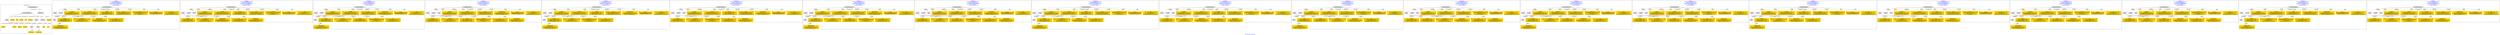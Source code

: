 digraph n0 {
fontcolor="blue"
remincross="true"
label="s26-s-san-francisco-moma.json"
subgraph cluster_0 {
label="1-correct model"
n2[style="filled",color="white",fillcolor="lightgray",label="CulturalHeritageObject1"];
n3[style="filled",color="white",fillcolor="lightgray",label="Person1"];
n4[shape="plaintext",style="filled",fillcolor="gold",label="dimensions"];
n5[shape="plaintext",style="filled",fillcolor="gold",label="credit"];
n6[shape="plaintext",style="filled",fillcolor="gold",label="copyright"];
n7[shape="plaintext",style="filled",fillcolor="gold",label="title"];
n8[shape="plaintext",style="filled",fillcolor="gold",label="accession-id"];
n9[style="filled",color="white",fillcolor="lightgray",label="Concept1"];
n10[style="filled",color="white",fillcolor="lightgray",label="Document1"];
n11[shape="plaintext",style="filled",fillcolor="gold",label="nationality"];
n12[shape="plaintext",style="filled",fillcolor="gold",label="birthYear"];
n13[shape="plaintext",style="filled",fillcolor="gold",label="deathYear"];
n14[shape="plaintext",style="filled",fillcolor="gold",label="artistName"];
n15[style="filled",color="white",fillcolor="lightgray",label="Place1"];
n16[style="filled",color="white",fillcolor="lightgray",label="Place2"];
n17[shape="plaintext",style="filled",fillcolor="gold",label="birthPlaceLabel"];
n18[shape="plaintext",style="filled",fillcolor="gold",label="deathPlaceLabel"];
n19[style="filled",color="white",fillcolor="lightgray",label="EuropeanaAggregation1"];
n20[style="filled",color="white",fillcolor="lightgray",label="WebResource1"];
n21[shape="plaintext",style="filled",fillcolor="gold",label="image-URL"];
n22[shape="plaintext",style="filled",fillcolor="gold",label="type"];
n23[shape="plaintext",style="filled",fillcolor="gold",label="url"];
}
subgraph cluster_1 {
label="candidate 0\nlink coherence:0.8666666666666667\nnode coherence:0.875\nconfidence:0.4457259364903905\nmapping score:0.5513530899412412\ncost:212.99999\n-precision:0.53-recall:0.38"
n25[style="filled",color="white",fillcolor="lightgray",label="CulturalHeritageObject1"];
n26[style="filled",color="white",fillcolor="lightgray",label="Person1"];
n27[style="filled",color="white",fillcolor="lightgray",label="Concept1"];
n28[style="filled",color="white",fillcolor="lightgray",label="Place1"];
n29[shape="plaintext",style="filled",fillcolor="gold",label="deathYear\n[Person,dateOfDeath,0.858]\n[CulturalHeritageObject,created,0.09]\n[Person,dateOfBirth,0.052]\n[CulturalHeritageObject,provenance,0.0]"];
n30[shape="plaintext",style="filled",fillcolor="gold",label="copyright\n[Place,label,0.73]\n[CulturalHeritageObject,provenance,0.111]\n[CulturalHeritageObject,title,0.093]\n[CulturalHeritageObject,medium,0.066]"];
n31[shape="plaintext",style="filled",fillcolor="gold",label="nationality\n[Person,countryAssociatedWithThePerson,0.991]\n[Place,label,0.009]\n[CulturalHeritageObject,title,0.0]\n[CulturalHeritageObject,medium,0.0]"];
n32[shape="plaintext",style="filled",fillcolor="gold",label="artistName\n[Person,nameOfThePerson,0.634]\n[CulturalHeritageObject,provenance,0.295]\n[CulturalHeritageObject,title,0.05]\n[CulturalHeritageObject,accessionNumber,0.021]"];
n33[shape="plaintext",style="filled",fillcolor="gold",label="deathPlaceLabel\n[Place,label,0.944]\n[CulturalHeritageObject,title,0.042]\n[CulturalHeritageObject,provenance,0.014]\n[Person,nameOfThePerson,0.0]"];
n34[shape="plaintext",style="filled",fillcolor="gold",label="type\n[CulturalHeritageObject,provenance,0.595]\n[Concept,prefLabel,0.36]\n[CulturalHeritageObject,title,0.028]\n[CulturalHeritageObject,medium,0.016]"];
n35[shape="plaintext",style="filled",fillcolor="gold",label="birthPlaceLabel\n[Place,label,0.982]\n[CulturalHeritageObject,title,0.013]\n[CulturalHeritageObject,provenance,0.004]\n[Person,nameOfThePerson,0.0]"];
n36[shape="plaintext",style="filled",fillcolor="gold",label="birthYear\n[Person,dateOfDeath,0.504]\n[CulturalHeritageObject,created,0.25]\n[Person,dateOfBirth,0.236]\n[CulturalHeritageObject,provenance,0.01]"];
n37[shape="plaintext",style="filled",fillcolor="gold",label="credit\n[CulturalHeritageObject,provenance,0.951]\n[Person,nameOfThePerson,0.026]\n[CulturalHeritageObject,title,0.019]\n[CulturalHeritageObject,rightsHolder,0.004]"];
n38[shape="plaintext",style="filled",fillcolor="gold",label="accession-id\n[CulturalHeritageObject,provenance,0.323]\n[CulturalHeritageObject,extent,0.254]\n[Place,label,0.231]\n[Person,nameOfThePerson,0.192]"];
n39[shape="plaintext",style="filled",fillcolor="gold",label="dimensions\n[CulturalHeritageObject,extent,0.838]\n[Person,nameOfThePerson,0.162]\n[CulturalHeritageObject,title,0.0]"];
n40[shape="plaintext",style="filled",fillcolor="gold",label="title\n[CulturalHeritageObject,title,0.656]\n[Place,label,0.281]\n[Person,nameOfThePerson,0.039]\n[CulturalHeritageObject,provenance,0.025]"];
}
subgraph cluster_2 {
label="candidate 1\nlink coherence:0.8666666666666667\nnode coherence:0.875\nconfidence:0.4457259364903905\nmapping score:0.5513530899412412\ncost:213.009992\n-precision:0.53-recall:0.38"
n42[style="filled",color="white",fillcolor="lightgray",label="CulturalHeritageObject1"];
n43[style="filled",color="white",fillcolor="lightgray",label="Person1"];
n44[style="filled",color="white",fillcolor="lightgray",label="Concept1"];
n45[style="filled",color="white",fillcolor="lightgray",label="Place1"];
n46[shape="plaintext",style="filled",fillcolor="gold",label="deathYear\n[Person,dateOfDeath,0.858]\n[CulturalHeritageObject,created,0.09]\n[Person,dateOfBirth,0.052]\n[CulturalHeritageObject,provenance,0.0]"];
n47[shape="plaintext",style="filled",fillcolor="gold",label="copyright\n[Place,label,0.73]\n[CulturalHeritageObject,provenance,0.111]\n[CulturalHeritageObject,title,0.093]\n[CulturalHeritageObject,medium,0.066]"];
n48[shape="plaintext",style="filled",fillcolor="gold",label="nationality\n[Person,countryAssociatedWithThePerson,0.991]\n[Place,label,0.009]\n[CulturalHeritageObject,title,0.0]\n[CulturalHeritageObject,medium,0.0]"];
n49[shape="plaintext",style="filled",fillcolor="gold",label="artistName\n[Person,nameOfThePerson,0.634]\n[CulturalHeritageObject,provenance,0.295]\n[CulturalHeritageObject,title,0.05]\n[CulturalHeritageObject,accessionNumber,0.021]"];
n50[shape="plaintext",style="filled",fillcolor="gold",label="deathPlaceLabel\n[Place,label,0.944]\n[CulturalHeritageObject,title,0.042]\n[CulturalHeritageObject,provenance,0.014]\n[Person,nameOfThePerson,0.0]"];
n51[shape="plaintext",style="filled",fillcolor="gold",label="type\n[CulturalHeritageObject,provenance,0.595]\n[Concept,prefLabel,0.36]\n[CulturalHeritageObject,title,0.028]\n[CulturalHeritageObject,medium,0.016]"];
n52[shape="plaintext",style="filled",fillcolor="gold",label="birthPlaceLabel\n[Place,label,0.982]\n[CulturalHeritageObject,title,0.013]\n[CulturalHeritageObject,provenance,0.004]\n[Person,nameOfThePerson,0.0]"];
n53[shape="plaintext",style="filled",fillcolor="gold",label="birthYear\n[Person,dateOfDeath,0.504]\n[CulturalHeritageObject,created,0.25]\n[Person,dateOfBirth,0.236]\n[CulturalHeritageObject,provenance,0.01]"];
n54[shape="plaintext",style="filled",fillcolor="gold",label="credit\n[CulturalHeritageObject,provenance,0.951]\n[Person,nameOfThePerson,0.026]\n[CulturalHeritageObject,title,0.019]\n[CulturalHeritageObject,rightsHolder,0.004]"];
n55[shape="plaintext",style="filled",fillcolor="gold",label="accession-id\n[CulturalHeritageObject,provenance,0.323]\n[CulturalHeritageObject,extent,0.254]\n[Place,label,0.231]\n[Person,nameOfThePerson,0.192]"];
n56[shape="plaintext",style="filled",fillcolor="gold",label="dimensions\n[CulturalHeritageObject,extent,0.838]\n[Person,nameOfThePerson,0.162]\n[CulturalHeritageObject,title,0.0]"];
n57[shape="plaintext",style="filled",fillcolor="gold",label="title\n[CulturalHeritageObject,title,0.656]\n[Place,label,0.281]\n[Person,nameOfThePerson,0.039]\n[CulturalHeritageObject,provenance,0.025]"];
}
subgraph cluster_3 {
label="candidate 10\nlink coherence:0.8666666666666667\nnode coherence:0.875\nconfidence:0.4348940552458959\nmapping score:0.547742462859743\ncost:212.99999\n-precision:0.6-recall:0.43"
n59[style="filled",color="white",fillcolor="lightgray",label="CulturalHeritageObject1"];
n60[style="filled",color="white",fillcolor="lightgray",label="Person1"];
n61[style="filled",color="white",fillcolor="lightgray",label="Concept1"];
n62[style="filled",color="white",fillcolor="lightgray",label="Place1"];
n63[shape="plaintext",style="filled",fillcolor="gold",label="deathYear\n[Person,dateOfDeath,0.858]\n[CulturalHeritageObject,created,0.09]\n[Person,dateOfBirth,0.052]\n[CulturalHeritageObject,provenance,0.0]"];
n64[shape="plaintext",style="filled",fillcolor="gold",label="copyright\n[Place,label,0.73]\n[CulturalHeritageObject,provenance,0.111]\n[CulturalHeritageObject,title,0.093]\n[CulturalHeritageObject,medium,0.066]"];
n65[shape="plaintext",style="filled",fillcolor="gold",label="nationality\n[Person,countryAssociatedWithThePerson,0.991]\n[Place,label,0.009]\n[CulturalHeritageObject,title,0.0]\n[CulturalHeritageObject,medium,0.0]"];
n66[shape="plaintext",style="filled",fillcolor="gold",label="birthYear\n[Person,dateOfDeath,0.504]\n[CulturalHeritageObject,created,0.25]\n[Person,dateOfBirth,0.236]\n[CulturalHeritageObject,provenance,0.01]"];
n67[shape="plaintext",style="filled",fillcolor="gold",label="accession-id\n[CulturalHeritageObject,provenance,0.323]\n[CulturalHeritageObject,extent,0.254]\n[Place,label,0.231]\n[Person,nameOfThePerson,0.192]"];
n68[shape="plaintext",style="filled",fillcolor="gold",label="artistName\n[Person,nameOfThePerson,0.634]\n[CulturalHeritageObject,provenance,0.295]\n[CulturalHeritageObject,title,0.05]\n[CulturalHeritageObject,accessionNumber,0.021]"];
n69[shape="plaintext",style="filled",fillcolor="gold",label="type\n[CulturalHeritageObject,provenance,0.595]\n[Concept,prefLabel,0.36]\n[CulturalHeritageObject,title,0.028]\n[CulturalHeritageObject,medium,0.016]"];
n70[shape="plaintext",style="filled",fillcolor="gold",label="birthPlaceLabel\n[Place,label,0.982]\n[CulturalHeritageObject,title,0.013]\n[CulturalHeritageObject,provenance,0.004]\n[Person,nameOfThePerson,0.0]"];
n71[shape="plaintext",style="filled",fillcolor="gold",label="credit\n[CulturalHeritageObject,provenance,0.951]\n[Person,nameOfThePerson,0.026]\n[CulturalHeritageObject,title,0.019]\n[CulturalHeritageObject,rightsHolder,0.004]"];
n72[shape="plaintext",style="filled",fillcolor="gold",label="deathPlaceLabel\n[Place,label,0.944]\n[CulturalHeritageObject,title,0.042]\n[CulturalHeritageObject,provenance,0.014]\n[Person,nameOfThePerson,0.0]"];
n73[shape="plaintext",style="filled",fillcolor="gold",label="dimensions\n[CulturalHeritageObject,extent,0.838]\n[Person,nameOfThePerson,0.162]\n[CulturalHeritageObject,title,0.0]"];
n74[shape="plaintext",style="filled",fillcolor="gold",label="title\n[CulturalHeritageObject,title,0.656]\n[Place,label,0.281]\n[Person,nameOfThePerson,0.039]\n[CulturalHeritageObject,provenance,0.025]"];
}
subgraph cluster_4 {
label="candidate 11\nlink coherence:0.8666666666666667\nnode coherence:0.875\nconfidence:0.4348940552458959\nmapping score:0.547742462859743\ncost:213.009992\n-precision:0.6-recall:0.43"
n76[style="filled",color="white",fillcolor="lightgray",label="CulturalHeritageObject1"];
n77[style="filled",color="white",fillcolor="lightgray",label="Person1"];
n78[style="filled",color="white",fillcolor="lightgray",label="Concept1"];
n79[style="filled",color="white",fillcolor="lightgray",label="Place1"];
n80[shape="plaintext",style="filled",fillcolor="gold",label="deathYear\n[Person,dateOfDeath,0.858]\n[CulturalHeritageObject,created,0.09]\n[Person,dateOfBirth,0.052]\n[CulturalHeritageObject,provenance,0.0]"];
n81[shape="plaintext",style="filled",fillcolor="gold",label="copyright\n[Place,label,0.73]\n[CulturalHeritageObject,provenance,0.111]\n[CulturalHeritageObject,title,0.093]\n[CulturalHeritageObject,medium,0.066]"];
n82[shape="plaintext",style="filled",fillcolor="gold",label="nationality\n[Person,countryAssociatedWithThePerson,0.991]\n[Place,label,0.009]\n[CulturalHeritageObject,title,0.0]\n[CulturalHeritageObject,medium,0.0]"];
n83[shape="plaintext",style="filled",fillcolor="gold",label="birthYear\n[Person,dateOfDeath,0.504]\n[CulturalHeritageObject,created,0.25]\n[Person,dateOfBirth,0.236]\n[CulturalHeritageObject,provenance,0.01]"];
n84[shape="plaintext",style="filled",fillcolor="gold",label="accession-id\n[CulturalHeritageObject,provenance,0.323]\n[CulturalHeritageObject,extent,0.254]\n[Place,label,0.231]\n[Person,nameOfThePerson,0.192]"];
n85[shape="plaintext",style="filled",fillcolor="gold",label="artistName\n[Person,nameOfThePerson,0.634]\n[CulturalHeritageObject,provenance,0.295]\n[CulturalHeritageObject,title,0.05]\n[CulturalHeritageObject,accessionNumber,0.021]"];
n86[shape="plaintext",style="filled",fillcolor="gold",label="type\n[CulturalHeritageObject,provenance,0.595]\n[Concept,prefLabel,0.36]\n[CulturalHeritageObject,title,0.028]\n[CulturalHeritageObject,medium,0.016]"];
n87[shape="plaintext",style="filled",fillcolor="gold",label="birthPlaceLabel\n[Place,label,0.982]\n[CulturalHeritageObject,title,0.013]\n[CulturalHeritageObject,provenance,0.004]\n[Person,nameOfThePerson,0.0]"];
n88[shape="plaintext",style="filled",fillcolor="gold",label="credit\n[CulturalHeritageObject,provenance,0.951]\n[Person,nameOfThePerson,0.026]\n[CulturalHeritageObject,title,0.019]\n[CulturalHeritageObject,rightsHolder,0.004]"];
n89[shape="plaintext",style="filled",fillcolor="gold",label="deathPlaceLabel\n[Place,label,0.944]\n[CulturalHeritageObject,title,0.042]\n[CulturalHeritageObject,provenance,0.014]\n[Person,nameOfThePerson,0.0]"];
n90[shape="plaintext",style="filled",fillcolor="gold",label="dimensions\n[CulturalHeritageObject,extent,0.838]\n[Person,nameOfThePerson,0.162]\n[CulturalHeritageObject,title,0.0]"];
n91[shape="plaintext",style="filled",fillcolor="gold",label="title\n[CulturalHeritageObject,title,0.656]\n[Place,label,0.281]\n[Person,nameOfThePerson,0.039]\n[CulturalHeritageObject,provenance,0.025]"];
}
subgraph cluster_5 {
label="candidate 12\nlink coherence:0.8666666666666667\nnode coherence:0.875\nconfidence:0.4319615245540136\nmapping score:0.5467649526291156\ncost:212.99999\n-precision:0.47-recall:0.33"
n93[style="filled",color="white",fillcolor="lightgray",label="CulturalHeritageObject1"];
n94[style="filled",color="white",fillcolor="lightgray",label="Person1"];
n95[style="filled",color="white",fillcolor="lightgray",label="Concept1"];
n96[style="filled",color="white",fillcolor="lightgray",label="Place1"];
n97[shape="plaintext",style="filled",fillcolor="gold",label="deathYear\n[Person,dateOfDeath,0.858]\n[CulturalHeritageObject,created,0.09]\n[Person,dateOfBirth,0.052]\n[CulturalHeritageObject,provenance,0.0]"];
n98[shape="plaintext",style="filled",fillcolor="gold",label="copyright\n[Place,label,0.73]\n[CulturalHeritageObject,provenance,0.111]\n[CulturalHeritageObject,title,0.093]\n[CulturalHeritageObject,medium,0.066]"];
n99[shape="plaintext",style="filled",fillcolor="gold",label="nationality\n[Person,countryAssociatedWithThePerson,0.991]\n[Place,label,0.009]\n[CulturalHeritageObject,title,0.0]\n[CulturalHeritageObject,medium,0.0]"];
n100[shape="plaintext",style="filled",fillcolor="gold",label="accession-id\n[CulturalHeritageObject,provenance,0.323]\n[CulturalHeritageObject,extent,0.254]\n[Place,label,0.231]\n[Person,nameOfThePerson,0.192]"];
n101[shape="plaintext",style="filled",fillcolor="gold",label="artistName\n[Person,nameOfThePerson,0.634]\n[CulturalHeritageObject,provenance,0.295]\n[CulturalHeritageObject,title,0.05]\n[CulturalHeritageObject,accessionNumber,0.021]"];
n102[shape="plaintext",style="filled",fillcolor="gold",label="type\n[CulturalHeritageObject,provenance,0.595]\n[Concept,prefLabel,0.36]\n[CulturalHeritageObject,title,0.028]\n[CulturalHeritageObject,medium,0.016]"];
n103[shape="plaintext",style="filled",fillcolor="gold",label="birthYear\n[Person,dateOfDeath,0.504]\n[CulturalHeritageObject,created,0.25]\n[Person,dateOfBirth,0.236]\n[CulturalHeritageObject,provenance,0.01]"];
n104[shape="plaintext",style="filled",fillcolor="gold",label="deathPlaceLabel\n[Place,label,0.944]\n[CulturalHeritageObject,title,0.042]\n[CulturalHeritageObject,provenance,0.014]\n[Person,nameOfThePerson,0.0]"];
n105[shape="plaintext",style="filled",fillcolor="gold",label="credit\n[CulturalHeritageObject,provenance,0.951]\n[Person,nameOfThePerson,0.026]\n[CulturalHeritageObject,title,0.019]\n[CulturalHeritageObject,rightsHolder,0.004]"];
n106[shape="plaintext",style="filled",fillcolor="gold",label="birthPlaceLabel\n[Place,label,0.982]\n[CulturalHeritageObject,title,0.013]\n[CulturalHeritageObject,provenance,0.004]\n[Person,nameOfThePerson,0.0]"];
n107[shape="plaintext",style="filled",fillcolor="gold",label="dimensions\n[CulturalHeritageObject,extent,0.838]\n[Person,nameOfThePerson,0.162]\n[CulturalHeritageObject,title,0.0]"];
n108[shape="plaintext",style="filled",fillcolor="gold",label="title\n[CulturalHeritageObject,title,0.656]\n[Place,label,0.281]\n[Person,nameOfThePerson,0.039]\n[CulturalHeritageObject,provenance,0.025]"];
}
subgraph cluster_6 {
label="candidate 13\nlink coherence:0.8666666666666667\nnode coherence:0.875\nconfidence:0.4319615245540136\nmapping score:0.5467649526291156\ncost:213.009992\n-precision:0.47-recall:0.33"
n110[style="filled",color="white",fillcolor="lightgray",label="CulturalHeritageObject1"];
n111[style="filled",color="white",fillcolor="lightgray",label="Person1"];
n112[style="filled",color="white",fillcolor="lightgray",label="Concept1"];
n113[style="filled",color="white",fillcolor="lightgray",label="Place1"];
n114[shape="plaintext",style="filled",fillcolor="gold",label="deathYear\n[Person,dateOfDeath,0.858]\n[CulturalHeritageObject,created,0.09]\n[Person,dateOfBirth,0.052]\n[CulturalHeritageObject,provenance,0.0]"];
n115[shape="plaintext",style="filled",fillcolor="gold",label="copyright\n[Place,label,0.73]\n[CulturalHeritageObject,provenance,0.111]\n[CulturalHeritageObject,title,0.093]\n[CulturalHeritageObject,medium,0.066]"];
n116[shape="plaintext",style="filled",fillcolor="gold",label="nationality\n[Person,countryAssociatedWithThePerson,0.991]\n[Place,label,0.009]\n[CulturalHeritageObject,title,0.0]\n[CulturalHeritageObject,medium,0.0]"];
n117[shape="plaintext",style="filled",fillcolor="gold",label="accession-id\n[CulturalHeritageObject,provenance,0.323]\n[CulturalHeritageObject,extent,0.254]\n[Place,label,0.231]\n[Person,nameOfThePerson,0.192]"];
n118[shape="plaintext",style="filled",fillcolor="gold",label="artistName\n[Person,nameOfThePerson,0.634]\n[CulturalHeritageObject,provenance,0.295]\n[CulturalHeritageObject,title,0.05]\n[CulturalHeritageObject,accessionNumber,0.021]"];
n119[shape="plaintext",style="filled",fillcolor="gold",label="type\n[CulturalHeritageObject,provenance,0.595]\n[Concept,prefLabel,0.36]\n[CulturalHeritageObject,title,0.028]\n[CulturalHeritageObject,medium,0.016]"];
n120[shape="plaintext",style="filled",fillcolor="gold",label="birthYear\n[Person,dateOfDeath,0.504]\n[CulturalHeritageObject,created,0.25]\n[Person,dateOfBirth,0.236]\n[CulturalHeritageObject,provenance,0.01]"];
n121[shape="plaintext",style="filled",fillcolor="gold",label="deathPlaceLabel\n[Place,label,0.944]\n[CulturalHeritageObject,title,0.042]\n[CulturalHeritageObject,provenance,0.014]\n[Person,nameOfThePerson,0.0]"];
n122[shape="plaintext",style="filled",fillcolor="gold",label="credit\n[CulturalHeritageObject,provenance,0.951]\n[Person,nameOfThePerson,0.026]\n[CulturalHeritageObject,title,0.019]\n[CulturalHeritageObject,rightsHolder,0.004]"];
n123[shape="plaintext",style="filled",fillcolor="gold",label="birthPlaceLabel\n[Place,label,0.982]\n[CulturalHeritageObject,title,0.013]\n[CulturalHeritageObject,provenance,0.004]\n[Person,nameOfThePerson,0.0]"];
n124[shape="plaintext",style="filled",fillcolor="gold",label="dimensions\n[CulturalHeritageObject,extent,0.838]\n[Person,nameOfThePerson,0.162]\n[CulturalHeritageObject,title,0.0]"];
n125[shape="plaintext",style="filled",fillcolor="gold",label="title\n[CulturalHeritageObject,title,0.656]\n[Place,label,0.281]\n[Person,nameOfThePerson,0.039]\n[CulturalHeritageObject,provenance,0.025]"];
}
subgraph cluster_7 {
label="candidate 14\nlink coherence:0.8666666666666667\nnode coherence:0.875\nconfidence:0.430859370573633\nmapping score:0.5463975679689888\ncost:212.99999\n-precision:0.53-recall:0.38"
n127[style="filled",color="white",fillcolor="lightgray",label="CulturalHeritageObject1"];
n128[style="filled",color="white",fillcolor="lightgray",label="Person1"];
n129[style="filled",color="white",fillcolor="lightgray",label="Concept1"];
n130[style="filled",color="white",fillcolor="lightgray",label="Place1"];
n131[shape="plaintext",style="filled",fillcolor="gold",label="deathYear\n[Person,dateOfDeath,0.858]\n[CulturalHeritageObject,created,0.09]\n[Person,dateOfBirth,0.052]\n[CulturalHeritageObject,provenance,0.0]"];
n132[shape="plaintext",style="filled",fillcolor="gold",label="copyright\n[Place,label,0.73]\n[CulturalHeritageObject,provenance,0.111]\n[CulturalHeritageObject,title,0.093]\n[CulturalHeritageObject,medium,0.066]"];
n133[shape="plaintext",style="filled",fillcolor="gold",label="nationality\n[Person,countryAssociatedWithThePerson,0.991]\n[Place,label,0.009]\n[CulturalHeritageObject,title,0.0]\n[CulturalHeritageObject,medium,0.0]"];
n134[shape="plaintext",style="filled",fillcolor="gold",label="birthYear\n[Person,dateOfDeath,0.504]\n[CulturalHeritageObject,created,0.25]\n[Person,dateOfBirth,0.236]\n[CulturalHeritageObject,provenance,0.01]"];
n135[shape="plaintext",style="filled",fillcolor="gold",label="accession-id\n[CulturalHeritageObject,provenance,0.323]\n[CulturalHeritageObject,extent,0.254]\n[Place,label,0.231]\n[Person,nameOfThePerson,0.192]"];
n136[shape="plaintext",style="filled",fillcolor="gold",label="artistName\n[Person,nameOfThePerson,0.634]\n[CulturalHeritageObject,provenance,0.295]\n[CulturalHeritageObject,title,0.05]\n[CulturalHeritageObject,accessionNumber,0.021]"];
n137[shape="plaintext",style="filled",fillcolor="gold",label="type\n[CulturalHeritageObject,provenance,0.595]\n[Concept,prefLabel,0.36]\n[CulturalHeritageObject,title,0.028]\n[CulturalHeritageObject,medium,0.016]"];
n138[shape="plaintext",style="filled",fillcolor="gold",label="deathPlaceLabel\n[Place,label,0.944]\n[CulturalHeritageObject,title,0.042]\n[CulturalHeritageObject,provenance,0.014]\n[Person,nameOfThePerson,0.0]"];
n139[shape="plaintext",style="filled",fillcolor="gold",label="credit\n[CulturalHeritageObject,provenance,0.951]\n[Person,nameOfThePerson,0.026]\n[CulturalHeritageObject,title,0.019]\n[CulturalHeritageObject,rightsHolder,0.004]"];
n140[shape="plaintext",style="filled",fillcolor="gold",label="birthPlaceLabel\n[Place,label,0.982]\n[CulturalHeritageObject,title,0.013]\n[CulturalHeritageObject,provenance,0.004]\n[Person,nameOfThePerson,0.0]"];
n141[shape="plaintext",style="filled",fillcolor="gold",label="dimensions\n[CulturalHeritageObject,extent,0.838]\n[Person,nameOfThePerson,0.162]\n[CulturalHeritageObject,title,0.0]"];
n142[shape="plaintext",style="filled",fillcolor="gold",label="title\n[CulturalHeritageObject,title,0.656]\n[Place,label,0.281]\n[Person,nameOfThePerson,0.039]\n[CulturalHeritageObject,provenance,0.025]"];
}
subgraph cluster_8 {
label="candidate 15\nlink coherence:0.8666666666666667\nnode coherence:0.875\nconfidence:0.430859370573633\nmapping score:0.5463975679689888\ncost:213.009992\n-precision:0.53-recall:0.38"
n144[style="filled",color="white",fillcolor="lightgray",label="CulturalHeritageObject1"];
n145[style="filled",color="white",fillcolor="lightgray",label="Person1"];
n146[style="filled",color="white",fillcolor="lightgray",label="Concept1"];
n147[style="filled",color="white",fillcolor="lightgray",label="Place1"];
n148[shape="plaintext",style="filled",fillcolor="gold",label="deathYear\n[Person,dateOfDeath,0.858]\n[CulturalHeritageObject,created,0.09]\n[Person,dateOfBirth,0.052]\n[CulturalHeritageObject,provenance,0.0]"];
n149[shape="plaintext",style="filled",fillcolor="gold",label="copyright\n[Place,label,0.73]\n[CulturalHeritageObject,provenance,0.111]\n[CulturalHeritageObject,title,0.093]\n[CulturalHeritageObject,medium,0.066]"];
n150[shape="plaintext",style="filled",fillcolor="gold",label="nationality\n[Person,countryAssociatedWithThePerson,0.991]\n[Place,label,0.009]\n[CulturalHeritageObject,title,0.0]\n[CulturalHeritageObject,medium,0.0]"];
n151[shape="plaintext",style="filled",fillcolor="gold",label="birthYear\n[Person,dateOfDeath,0.504]\n[CulturalHeritageObject,created,0.25]\n[Person,dateOfBirth,0.236]\n[CulturalHeritageObject,provenance,0.01]"];
n152[shape="plaintext",style="filled",fillcolor="gold",label="accession-id\n[CulturalHeritageObject,provenance,0.323]\n[CulturalHeritageObject,extent,0.254]\n[Place,label,0.231]\n[Person,nameOfThePerson,0.192]"];
n153[shape="plaintext",style="filled",fillcolor="gold",label="artistName\n[Person,nameOfThePerson,0.634]\n[CulturalHeritageObject,provenance,0.295]\n[CulturalHeritageObject,title,0.05]\n[CulturalHeritageObject,accessionNumber,0.021]"];
n154[shape="plaintext",style="filled",fillcolor="gold",label="type\n[CulturalHeritageObject,provenance,0.595]\n[Concept,prefLabel,0.36]\n[CulturalHeritageObject,title,0.028]\n[CulturalHeritageObject,medium,0.016]"];
n155[shape="plaintext",style="filled",fillcolor="gold",label="deathPlaceLabel\n[Place,label,0.944]\n[CulturalHeritageObject,title,0.042]\n[CulturalHeritageObject,provenance,0.014]\n[Person,nameOfThePerson,0.0]"];
n156[shape="plaintext",style="filled",fillcolor="gold",label="credit\n[CulturalHeritageObject,provenance,0.951]\n[Person,nameOfThePerson,0.026]\n[CulturalHeritageObject,title,0.019]\n[CulturalHeritageObject,rightsHolder,0.004]"];
n157[shape="plaintext",style="filled",fillcolor="gold",label="birthPlaceLabel\n[Place,label,0.982]\n[CulturalHeritageObject,title,0.013]\n[CulturalHeritageObject,provenance,0.004]\n[Person,nameOfThePerson,0.0]"];
n158[shape="plaintext",style="filled",fillcolor="gold",label="dimensions\n[CulturalHeritageObject,extent,0.838]\n[Person,nameOfThePerson,0.162]\n[CulturalHeritageObject,title,0.0]"];
n159[shape="plaintext",style="filled",fillcolor="gold",label="title\n[CulturalHeritageObject,title,0.656]\n[Place,label,0.281]\n[Person,nameOfThePerson,0.039]\n[CulturalHeritageObject,provenance,0.025]"];
}
subgraph cluster_9 {
label="candidate 16\nlink coherence:0.8666666666666667\nnode coherence:0.875\nconfidence:0.40297458131287023\nmapping score:0.5371026382154012\ncost:212.99999\n-precision:0.47-recall:0.33"
n161[style="filled",color="white",fillcolor="lightgray",label="CulturalHeritageObject1"];
n162[style="filled",color="white",fillcolor="lightgray",label="Person1"];
n163[style="filled",color="white",fillcolor="lightgray",label="Concept1"];
n164[style="filled",color="white",fillcolor="lightgray",label="Place1"];
n165[shape="plaintext",style="filled",fillcolor="gold",label="copyright\n[Place,label,0.73]\n[CulturalHeritageObject,provenance,0.111]\n[CulturalHeritageObject,title,0.093]\n[CulturalHeritageObject,medium,0.066]"];
n166[shape="plaintext",style="filled",fillcolor="gold",label="birthYear\n[Person,dateOfDeath,0.504]\n[CulturalHeritageObject,created,0.25]\n[Person,dateOfBirth,0.236]\n[CulturalHeritageObject,provenance,0.01]"];
n167[shape="plaintext",style="filled",fillcolor="gold",label="nationality\n[Person,countryAssociatedWithThePerson,0.991]\n[Place,label,0.009]\n[CulturalHeritageObject,title,0.0]\n[CulturalHeritageObject,medium,0.0]"];
n168[shape="plaintext",style="filled",fillcolor="gold",label="artistName\n[Person,nameOfThePerson,0.634]\n[CulturalHeritageObject,provenance,0.295]\n[CulturalHeritageObject,title,0.05]\n[CulturalHeritageObject,accessionNumber,0.021]"];
n169[shape="plaintext",style="filled",fillcolor="gold",label="deathPlaceLabel\n[Place,label,0.944]\n[CulturalHeritageObject,title,0.042]\n[CulturalHeritageObject,provenance,0.014]\n[Person,nameOfThePerson,0.0]"];
n170[shape="plaintext",style="filled",fillcolor="gold",label="type\n[CulturalHeritageObject,provenance,0.595]\n[Concept,prefLabel,0.36]\n[CulturalHeritageObject,title,0.028]\n[CulturalHeritageObject,medium,0.016]"];
n171[shape="plaintext",style="filled",fillcolor="gold",label="birthPlaceLabel\n[Place,label,0.982]\n[CulturalHeritageObject,title,0.013]\n[CulturalHeritageObject,provenance,0.004]\n[Person,nameOfThePerson,0.0]"];
n172[shape="plaintext",style="filled",fillcolor="gold",label="deathYear\n[Person,dateOfDeath,0.858]\n[CulturalHeritageObject,created,0.09]\n[Person,dateOfBirth,0.052]\n[CulturalHeritageObject,provenance,0.0]"];
n173[shape="plaintext",style="filled",fillcolor="gold",label="credit\n[CulturalHeritageObject,provenance,0.951]\n[Person,nameOfThePerson,0.026]\n[CulturalHeritageObject,title,0.019]\n[CulturalHeritageObject,rightsHolder,0.004]"];
n174[shape="plaintext",style="filled",fillcolor="gold",label="accession-id\n[CulturalHeritageObject,provenance,0.323]\n[CulturalHeritageObject,extent,0.254]\n[Place,label,0.231]\n[Person,nameOfThePerson,0.192]"];
n175[shape="plaintext",style="filled",fillcolor="gold",label="dimensions\n[CulturalHeritageObject,extent,0.838]\n[Person,nameOfThePerson,0.162]\n[CulturalHeritageObject,title,0.0]"];
n176[shape="plaintext",style="filled",fillcolor="gold",label="title\n[CulturalHeritageObject,title,0.656]\n[Place,label,0.281]\n[Person,nameOfThePerson,0.039]\n[CulturalHeritageObject,provenance,0.025]"];
}
subgraph cluster_10 {
label="candidate 17\nlink coherence:0.8666666666666667\nnode coherence:0.875\nconfidence:0.40297458131287023\nmapping score:0.5371026382154012\ncost:213.009992\n-precision:0.47-recall:0.33"
n178[style="filled",color="white",fillcolor="lightgray",label="CulturalHeritageObject1"];
n179[style="filled",color="white",fillcolor="lightgray",label="Person1"];
n180[style="filled",color="white",fillcolor="lightgray",label="Concept1"];
n181[style="filled",color="white",fillcolor="lightgray",label="Place1"];
n182[shape="plaintext",style="filled",fillcolor="gold",label="copyright\n[Place,label,0.73]\n[CulturalHeritageObject,provenance,0.111]\n[CulturalHeritageObject,title,0.093]\n[CulturalHeritageObject,medium,0.066]"];
n183[shape="plaintext",style="filled",fillcolor="gold",label="birthYear\n[Person,dateOfDeath,0.504]\n[CulturalHeritageObject,created,0.25]\n[Person,dateOfBirth,0.236]\n[CulturalHeritageObject,provenance,0.01]"];
n184[shape="plaintext",style="filled",fillcolor="gold",label="nationality\n[Person,countryAssociatedWithThePerson,0.991]\n[Place,label,0.009]\n[CulturalHeritageObject,title,0.0]\n[CulturalHeritageObject,medium,0.0]"];
n185[shape="plaintext",style="filled",fillcolor="gold",label="artistName\n[Person,nameOfThePerson,0.634]\n[CulturalHeritageObject,provenance,0.295]\n[CulturalHeritageObject,title,0.05]\n[CulturalHeritageObject,accessionNumber,0.021]"];
n186[shape="plaintext",style="filled",fillcolor="gold",label="deathPlaceLabel\n[Place,label,0.944]\n[CulturalHeritageObject,title,0.042]\n[CulturalHeritageObject,provenance,0.014]\n[Person,nameOfThePerson,0.0]"];
n187[shape="plaintext",style="filled",fillcolor="gold",label="type\n[CulturalHeritageObject,provenance,0.595]\n[Concept,prefLabel,0.36]\n[CulturalHeritageObject,title,0.028]\n[CulturalHeritageObject,medium,0.016]"];
n188[shape="plaintext",style="filled",fillcolor="gold",label="birthPlaceLabel\n[Place,label,0.982]\n[CulturalHeritageObject,title,0.013]\n[CulturalHeritageObject,provenance,0.004]\n[Person,nameOfThePerson,0.0]"];
n189[shape="plaintext",style="filled",fillcolor="gold",label="deathYear\n[Person,dateOfDeath,0.858]\n[CulturalHeritageObject,created,0.09]\n[Person,dateOfBirth,0.052]\n[CulturalHeritageObject,provenance,0.0]"];
n190[shape="plaintext",style="filled",fillcolor="gold",label="credit\n[CulturalHeritageObject,provenance,0.951]\n[Person,nameOfThePerson,0.026]\n[CulturalHeritageObject,title,0.019]\n[CulturalHeritageObject,rightsHolder,0.004]"];
n191[shape="plaintext",style="filled",fillcolor="gold",label="accession-id\n[CulturalHeritageObject,provenance,0.323]\n[CulturalHeritageObject,extent,0.254]\n[Place,label,0.231]\n[Person,nameOfThePerson,0.192]"];
n192[shape="plaintext",style="filled",fillcolor="gold",label="dimensions\n[CulturalHeritageObject,extent,0.838]\n[Person,nameOfThePerson,0.162]\n[CulturalHeritageObject,title,0.0]"];
n193[shape="plaintext",style="filled",fillcolor="gold",label="title\n[CulturalHeritageObject,title,0.656]\n[Place,label,0.281]\n[Person,nameOfThePerson,0.039]\n[CulturalHeritageObject,provenance,0.025]"];
}
subgraph cluster_11 {
label="candidate 18\nlink coherence:0.8666666666666667\nnode coherence:0.875\nconfidence:0.3997652155631672\nmapping score:0.5360328496321668\ncost:212.99999\n-precision:0.47-recall:0.33"
n195[style="filled",color="white",fillcolor="lightgray",label="CulturalHeritageObject1"];
n196[style="filled",color="white",fillcolor="lightgray",label="Person1"];
n197[style="filled",color="white",fillcolor="lightgray",label="Concept1"];
n198[style="filled",color="white",fillcolor="lightgray",label="Place1"];
n199[shape="plaintext",style="filled",fillcolor="gold",label="copyright\n[Place,label,0.73]\n[CulturalHeritageObject,provenance,0.111]\n[CulturalHeritageObject,title,0.093]\n[CulturalHeritageObject,medium,0.066]"];
n200[shape="plaintext",style="filled",fillcolor="gold",label="birthYear\n[Person,dateOfDeath,0.504]\n[CulturalHeritageObject,created,0.25]\n[Person,dateOfBirth,0.236]\n[CulturalHeritageObject,provenance,0.01]"];
n201[shape="plaintext",style="filled",fillcolor="gold",label="deathYear\n[Person,dateOfDeath,0.858]\n[CulturalHeritageObject,created,0.09]\n[Person,dateOfBirth,0.052]\n[CulturalHeritageObject,provenance,0.0]"];
n202[shape="plaintext",style="filled",fillcolor="gold",label="nationality\n[Person,countryAssociatedWithThePerson,0.991]\n[Place,label,0.009]\n[CulturalHeritageObject,title,0.0]\n[CulturalHeritageObject,medium,0.0]"];
n203[shape="plaintext",style="filled",fillcolor="gold",label="artistName\n[Person,nameOfThePerson,0.634]\n[CulturalHeritageObject,provenance,0.295]\n[CulturalHeritageObject,title,0.05]\n[CulturalHeritageObject,accessionNumber,0.021]"];
n204[shape="plaintext",style="filled",fillcolor="gold",label="deathPlaceLabel\n[Place,label,0.944]\n[CulturalHeritageObject,title,0.042]\n[CulturalHeritageObject,provenance,0.014]\n[Person,nameOfThePerson,0.0]"];
n205[shape="plaintext",style="filled",fillcolor="gold",label="type\n[CulturalHeritageObject,provenance,0.595]\n[Concept,prefLabel,0.36]\n[CulturalHeritageObject,title,0.028]\n[CulturalHeritageObject,medium,0.016]"];
n206[shape="plaintext",style="filled",fillcolor="gold",label="birthPlaceLabel\n[Place,label,0.982]\n[CulturalHeritageObject,title,0.013]\n[CulturalHeritageObject,provenance,0.004]\n[Person,nameOfThePerson,0.0]"];
n207[shape="plaintext",style="filled",fillcolor="gold",label="credit\n[CulturalHeritageObject,provenance,0.951]\n[Person,nameOfThePerson,0.026]\n[CulturalHeritageObject,title,0.019]\n[CulturalHeritageObject,rightsHolder,0.004]"];
n208[shape="plaintext",style="filled",fillcolor="gold",label="accession-id\n[CulturalHeritageObject,provenance,0.323]\n[CulturalHeritageObject,extent,0.254]\n[Place,label,0.231]\n[Person,nameOfThePerson,0.192]"];
n209[shape="plaintext",style="filled",fillcolor="gold",label="dimensions\n[CulturalHeritageObject,extent,0.838]\n[Person,nameOfThePerson,0.162]\n[CulturalHeritageObject,title,0.0]"];
n210[shape="plaintext",style="filled",fillcolor="gold",label="title\n[CulturalHeritageObject,title,0.656]\n[Place,label,0.281]\n[Person,nameOfThePerson,0.039]\n[CulturalHeritageObject,provenance,0.025]"];
}
subgraph cluster_12 {
label="candidate 19\nlink coherence:0.8666666666666667\nnode coherence:0.875\nconfidence:0.3997652155631672\nmapping score:0.5360328496321668\ncost:213.009992\n-precision:0.47-recall:0.33"
n212[style="filled",color="white",fillcolor="lightgray",label="CulturalHeritageObject1"];
n213[style="filled",color="white",fillcolor="lightgray",label="Person1"];
n214[style="filled",color="white",fillcolor="lightgray",label="Concept1"];
n215[style="filled",color="white",fillcolor="lightgray",label="Place1"];
n216[shape="plaintext",style="filled",fillcolor="gold",label="copyright\n[Place,label,0.73]\n[CulturalHeritageObject,provenance,0.111]\n[CulturalHeritageObject,title,0.093]\n[CulturalHeritageObject,medium,0.066]"];
n217[shape="plaintext",style="filled",fillcolor="gold",label="birthYear\n[Person,dateOfDeath,0.504]\n[CulturalHeritageObject,created,0.25]\n[Person,dateOfBirth,0.236]\n[CulturalHeritageObject,provenance,0.01]"];
n218[shape="plaintext",style="filled",fillcolor="gold",label="deathYear\n[Person,dateOfDeath,0.858]\n[CulturalHeritageObject,created,0.09]\n[Person,dateOfBirth,0.052]\n[CulturalHeritageObject,provenance,0.0]"];
n219[shape="plaintext",style="filled",fillcolor="gold",label="nationality\n[Person,countryAssociatedWithThePerson,0.991]\n[Place,label,0.009]\n[CulturalHeritageObject,title,0.0]\n[CulturalHeritageObject,medium,0.0]"];
n220[shape="plaintext",style="filled",fillcolor="gold",label="artistName\n[Person,nameOfThePerson,0.634]\n[CulturalHeritageObject,provenance,0.295]\n[CulturalHeritageObject,title,0.05]\n[CulturalHeritageObject,accessionNumber,0.021]"];
n221[shape="plaintext",style="filled",fillcolor="gold",label="deathPlaceLabel\n[Place,label,0.944]\n[CulturalHeritageObject,title,0.042]\n[CulturalHeritageObject,provenance,0.014]\n[Person,nameOfThePerson,0.0]"];
n222[shape="plaintext",style="filled",fillcolor="gold",label="type\n[CulturalHeritageObject,provenance,0.595]\n[Concept,prefLabel,0.36]\n[CulturalHeritageObject,title,0.028]\n[CulturalHeritageObject,medium,0.016]"];
n223[shape="plaintext",style="filled",fillcolor="gold",label="birthPlaceLabel\n[Place,label,0.982]\n[CulturalHeritageObject,title,0.013]\n[CulturalHeritageObject,provenance,0.004]\n[Person,nameOfThePerson,0.0]"];
n224[shape="plaintext",style="filled",fillcolor="gold",label="credit\n[CulturalHeritageObject,provenance,0.951]\n[Person,nameOfThePerson,0.026]\n[CulturalHeritageObject,title,0.019]\n[CulturalHeritageObject,rightsHolder,0.004]"];
n225[shape="plaintext",style="filled",fillcolor="gold",label="accession-id\n[CulturalHeritageObject,provenance,0.323]\n[CulturalHeritageObject,extent,0.254]\n[Place,label,0.231]\n[Person,nameOfThePerson,0.192]"];
n226[shape="plaintext",style="filled",fillcolor="gold",label="dimensions\n[CulturalHeritageObject,extent,0.838]\n[Person,nameOfThePerson,0.162]\n[CulturalHeritageObject,title,0.0]"];
n227[shape="plaintext",style="filled",fillcolor="gold",label="title\n[CulturalHeritageObject,title,0.656]\n[Place,label,0.281]\n[Person,nameOfThePerson,0.039]\n[CulturalHeritageObject,provenance,0.025]"];
}
subgraph cluster_13 {
label="candidate 2\nlink coherence:0.8666666666666667\nnode coherence:0.875\nconfidence:0.4446237825100099\nmapping score:0.5509857052811143\ncost:212.99999\n-precision:0.6-recall:0.43"
n229[style="filled",color="white",fillcolor="lightgray",label="CulturalHeritageObject1"];
n230[style="filled",color="white",fillcolor="lightgray",label="Person1"];
n231[style="filled",color="white",fillcolor="lightgray",label="Concept1"];
n232[style="filled",color="white",fillcolor="lightgray",label="Place1"];
n233[shape="plaintext",style="filled",fillcolor="gold",label="deathYear\n[Person,dateOfDeath,0.858]\n[CulturalHeritageObject,created,0.09]\n[Person,dateOfBirth,0.052]\n[CulturalHeritageObject,provenance,0.0]"];
n234[shape="plaintext",style="filled",fillcolor="gold",label="copyright\n[Place,label,0.73]\n[CulturalHeritageObject,provenance,0.111]\n[CulturalHeritageObject,title,0.093]\n[CulturalHeritageObject,medium,0.066]"];
n235[shape="plaintext",style="filled",fillcolor="gold",label="nationality\n[Person,countryAssociatedWithThePerson,0.991]\n[Place,label,0.009]\n[CulturalHeritageObject,title,0.0]\n[CulturalHeritageObject,medium,0.0]"];
n236[shape="plaintext",style="filled",fillcolor="gold",label="birthYear\n[Person,dateOfDeath,0.504]\n[CulturalHeritageObject,created,0.25]\n[Person,dateOfBirth,0.236]\n[CulturalHeritageObject,provenance,0.01]"];
n237[shape="plaintext",style="filled",fillcolor="gold",label="artistName\n[Person,nameOfThePerson,0.634]\n[CulturalHeritageObject,provenance,0.295]\n[CulturalHeritageObject,title,0.05]\n[CulturalHeritageObject,accessionNumber,0.021]"];
n238[shape="plaintext",style="filled",fillcolor="gold",label="deathPlaceLabel\n[Place,label,0.944]\n[CulturalHeritageObject,title,0.042]\n[CulturalHeritageObject,provenance,0.014]\n[Person,nameOfThePerson,0.0]"];
n239[shape="plaintext",style="filled",fillcolor="gold",label="type\n[CulturalHeritageObject,provenance,0.595]\n[Concept,prefLabel,0.36]\n[CulturalHeritageObject,title,0.028]\n[CulturalHeritageObject,medium,0.016]"];
n240[shape="plaintext",style="filled",fillcolor="gold",label="birthPlaceLabel\n[Place,label,0.982]\n[CulturalHeritageObject,title,0.013]\n[CulturalHeritageObject,provenance,0.004]\n[Person,nameOfThePerson,0.0]"];
n241[shape="plaintext",style="filled",fillcolor="gold",label="credit\n[CulturalHeritageObject,provenance,0.951]\n[Person,nameOfThePerson,0.026]\n[CulturalHeritageObject,title,0.019]\n[CulturalHeritageObject,rightsHolder,0.004]"];
n242[shape="plaintext",style="filled",fillcolor="gold",label="accession-id\n[CulturalHeritageObject,provenance,0.323]\n[CulturalHeritageObject,extent,0.254]\n[Place,label,0.231]\n[Person,nameOfThePerson,0.192]"];
n243[shape="plaintext",style="filled",fillcolor="gold",label="dimensions\n[CulturalHeritageObject,extent,0.838]\n[Person,nameOfThePerson,0.162]\n[CulturalHeritageObject,title,0.0]"];
n244[shape="plaintext",style="filled",fillcolor="gold",label="title\n[CulturalHeritageObject,title,0.656]\n[Place,label,0.281]\n[Person,nameOfThePerson,0.039]\n[CulturalHeritageObject,provenance,0.025]"];
}
subgraph cluster_14 {
label="candidate 3\nlink coherence:0.8666666666666667\nnode coherence:0.875\nconfidence:0.4446237825100099\nmapping score:0.5509857052811143\ncost:213.009992\n-precision:0.6-recall:0.43"
n246[style="filled",color="white",fillcolor="lightgray",label="CulturalHeritageObject1"];
n247[style="filled",color="white",fillcolor="lightgray",label="Person1"];
n248[style="filled",color="white",fillcolor="lightgray",label="Concept1"];
n249[style="filled",color="white",fillcolor="lightgray",label="Place1"];
n250[shape="plaintext",style="filled",fillcolor="gold",label="deathYear\n[Person,dateOfDeath,0.858]\n[CulturalHeritageObject,created,0.09]\n[Person,dateOfBirth,0.052]\n[CulturalHeritageObject,provenance,0.0]"];
n251[shape="plaintext",style="filled",fillcolor="gold",label="copyright\n[Place,label,0.73]\n[CulturalHeritageObject,provenance,0.111]\n[CulturalHeritageObject,title,0.093]\n[CulturalHeritageObject,medium,0.066]"];
n252[shape="plaintext",style="filled",fillcolor="gold",label="nationality\n[Person,countryAssociatedWithThePerson,0.991]\n[Place,label,0.009]\n[CulturalHeritageObject,title,0.0]\n[CulturalHeritageObject,medium,0.0]"];
n253[shape="plaintext",style="filled",fillcolor="gold",label="birthYear\n[Person,dateOfDeath,0.504]\n[CulturalHeritageObject,created,0.25]\n[Person,dateOfBirth,0.236]\n[CulturalHeritageObject,provenance,0.01]"];
n254[shape="plaintext",style="filled",fillcolor="gold",label="artistName\n[Person,nameOfThePerson,0.634]\n[CulturalHeritageObject,provenance,0.295]\n[CulturalHeritageObject,title,0.05]\n[CulturalHeritageObject,accessionNumber,0.021]"];
n255[shape="plaintext",style="filled",fillcolor="gold",label="deathPlaceLabel\n[Place,label,0.944]\n[CulturalHeritageObject,title,0.042]\n[CulturalHeritageObject,provenance,0.014]\n[Person,nameOfThePerson,0.0]"];
n256[shape="plaintext",style="filled",fillcolor="gold",label="type\n[CulturalHeritageObject,provenance,0.595]\n[Concept,prefLabel,0.36]\n[CulturalHeritageObject,title,0.028]\n[CulturalHeritageObject,medium,0.016]"];
n257[shape="plaintext",style="filled",fillcolor="gold",label="birthPlaceLabel\n[Place,label,0.982]\n[CulturalHeritageObject,title,0.013]\n[CulturalHeritageObject,provenance,0.004]\n[Person,nameOfThePerson,0.0]"];
n258[shape="plaintext",style="filled",fillcolor="gold",label="credit\n[CulturalHeritageObject,provenance,0.951]\n[Person,nameOfThePerson,0.026]\n[CulturalHeritageObject,title,0.019]\n[CulturalHeritageObject,rightsHolder,0.004]"];
n259[shape="plaintext",style="filled",fillcolor="gold",label="accession-id\n[CulturalHeritageObject,provenance,0.323]\n[CulturalHeritageObject,extent,0.254]\n[Place,label,0.231]\n[Person,nameOfThePerson,0.192]"];
n260[shape="plaintext",style="filled",fillcolor="gold",label="dimensions\n[CulturalHeritageObject,extent,0.838]\n[Person,nameOfThePerson,0.162]\n[CulturalHeritageObject,title,0.0]"];
n261[shape="plaintext",style="filled",fillcolor="gold",label="title\n[CulturalHeritageObject,title,0.656]\n[Place,label,0.281]\n[Person,nameOfThePerson,0.039]\n[CulturalHeritageObject,provenance,0.025]"];
}
subgraph cluster_15 {
label="candidate 4\nlink coherence:0.8666666666666667\nnode coherence:0.875\nconfidence:0.44249763858977414\nmapping score:0.5502769906410357\ncost:212.99999\n-precision:0.47-recall:0.33"
n263[style="filled",color="white",fillcolor="lightgray",label="CulturalHeritageObject1"];
n264[style="filled",color="white",fillcolor="lightgray",label="Person1"];
n265[style="filled",color="white",fillcolor="lightgray",label="Concept1"];
n266[style="filled",color="white",fillcolor="lightgray",label="Place1"];
n267[shape="plaintext",style="filled",fillcolor="gold",label="deathYear\n[Person,dateOfDeath,0.858]\n[CulturalHeritageObject,created,0.09]\n[Person,dateOfBirth,0.052]\n[CulturalHeritageObject,provenance,0.0]"];
n268[shape="plaintext",style="filled",fillcolor="gold",label="copyright\n[Place,label,0.73]\n[CulturalHeritageObject,provenance,0.111]\n[CulturalHeritageObject,title,0.093]\n[CulturalHeritageObject,medium,0.066]"];
n269[shape="plaintext",style="filled",fillcolor="gold",label="nationality\n[Person,countryAssociatedWithThePerson,0.991]\n[Place,label,0.009]\n[CulturalHeritageObject,title,0.0]\n[CulturalHeritageObject,medium,0.0]"];
n270[shape="plaintext",style="filled",fillcolor="gold",label="birthPlaceLabel\n[Place,label,0.982]\n[CulturalHeritageObject,title,0.013]\n[CulturalHeritageObject,provenance,0.004]\n[Person,nameOfThePerson,0.0]"];
n271[shape="plaintext",style="filled",fillcolor="gold",label="artistName\n[Person,nameOfThePerson,0.634]\n[CulturalHeritageObject,provenance,0.295]\n[CulturalHeritageObject,title,0.05]\n[CulturalHeritageObject,accessionNumber,0.021]"];
n272[shape="plaintext",style="filled",fillcolor="gold",label="type\n[CulturalHeritageObject,provenance,0.595]\n[Concept,prefLabel,0.36]\n[CulturalHeritageObject,title,0.028]\n[CulturalHeritageObject,medium,0.016]"];
n273[shape="plaintext",style="filled",fillcolor="gold",label="birthYear\n[Person,dateOfDeath,0.504]\n[CulturalHeritageObject,created,0.25]\n[Person,dateOfBirth,0.236]\n[CulturalHeritageObject,provenance,0.01]"];
n274[shape="plaintext",style="filled",fillcolor="gold",label="deathPlaceLabel\n[Place,label,0.944]\n[CulturalHeritageObject,title,0.042]\n[CulturalHeritageObject,provenance,0.014]\n[Person,nameOfThePerson,0.0]"];
n275[shape="plaintext",style="filled",fillcolor="gold",label="credit\n[CulturalHeritageObject,provenance,0.951]\n[Person,nameOfThePerson,0.026]\n[CulturalHeritageObject,title,0.019]\n[CulturalHeritageObject,rightsHolder,0.004]"];
n276[shape="plaintext",style="filled",fillcolor="gold",label="accession-id\n[CulturalHeritageObject,provenance,0.323]\n[CulturalHeritageObject,extent,0.254]\n[Place,label,0.231]\n[Person,nameOfThePerson,0.192]"];
n277[shape="plaintext",style="filled",fillcolor="gold",label="dimensions\n[CulturalHeritageObject,extent,0.838]\n[Person,nameOfThePerson,0.162]\n[CulturalHeritageObject,title,0.0]"];
n278[shape="plaintext",style="filled",fillcolor="gold",label="title\n[CulturalHeritageObject,title,0.656]\n[Place,label,0.281]\n[Person,nameOfThePerson,0.039]\n[CulturalHeritageObject,provenance,0.025]"];
}
subgraph cluster_16 {
label="candidate 5\nlink coherence:0.8666666666666667\nnode coherence:0.875\nconfidence:0.44249763858977414\nmapping score:0.5502769906410357\ncost:213.009992\n-precision:0.47-recall:0.33"
n280[style="filled",color="white",fillcolor="lightgray",label="CulturalHeritageObject1"];
n281[style="filled",color="white",fillcolor="lightgray",label="Person1"];
n282[style="filled",color="white",fillcolor="lightgray",label="Concept1"];
n283[style="filled",color="white",fillcolor="lightgray",label="Place1"];
n284[shape="plaintext",style="filled",fillcolor="gold",label="deathYear\n[Person,dateOfDeath,0.858]\n[CulturalHeritageObject,created,0.09]\n[Person,dateOfBirth,0.052]\n[CulturalHeritageObject,provenance,0.0]"];
n285[shape="plaintext",style="filled",fillcolor="gold",label="copyright\n[Place,label,0.73]\n[CulturalHeritageObject,provenance,0.111]\n[CulturalHeritageObject,title,0.093]\n[CulturalHeritageObject,medium,0.066]"];
n286[shape="plaintext",style="filled",fillcolor="gold",label="nationality\n[Person,countryAssociatedWithThePerson,0.991]\n[Place,label,0.009]\n[CulturalHeritageObject,title,0.0]\n[CulturalHeritageObject,medium,0.0]"];
n287[shape="plaintext",style="filled",fillcolor="gold",label="birthPlaceLabel\n[Place,label,0.982]\n[CulturalHeritageObject,title,0.013]\n[CulturalHeritageObject,provenance,0.004]\n[Person,nameOfThePerson,0.0]"];
n288[shape="plaintext",style="filled",fillcolor="gold",label="artistName\n[Person,nameOfThePerson,0.634]\n[CulturalHeritageObject,provenance,0.295]\n[CulturalHeritageObject,title,0.05]\n[CulturalHeritageObject,accessionNumber,0.021]"];
n289[shape="plaintext",style="filled",fillcolor="gold",label="type\n[CulturalHeritageObject,provenance,0.595]\n[Concept,prefLabel,0.36]\n[CulturalHeritageObject,title,0.028]\n[CulturalHeritageObject,medium,0.016]"];
n290[shape="plaintext",style="filled",fillcolor="gold",label="birthYear\n[Person,dateOfDeath,0.504]\n[CulturalHeritageObject,created,0.25]\n[Person,dateOfBirth,0.236]\n[CulturalHeritageObject,provenance,0.01]"];
n291[shape="plaintext",style="filled",fillcolor="gold",label="deathPlaceLabel\n[Place,label,0.944]\n[CulturalHeritageObject,title,0.042]\n[CulturalHeritageObject,provenance,0.014]\n[Person,nameOfThePerson,0.0]"];
n292[shape="plaintext",style="filled",fillcolor="gold",label="credit\n[CulturalHeritageObject,provenance,0.951]\n[Person,nameOfThePerson,0.026]\n[CulturalHeritageObject,title,0.019]\n[CulturalHeritageObject,rightsHolder,0.004]"];
n293[shape="plaintext",style="filled",fillcolor="gold",label="accession-id\n[CulturalHeritageObject,provenance,0.323]\n[CulturalHeritageObject,extent,0.254]\n[Place,label,0.231]\n[Person,nameOfThePerson,0.192]"];
n294[shape="plaintext",style="filled",fillcolor="gold",label="dimensions\n[CulturalHeritageObject,extent,0.838]\n[Person,nameOfThePerson,0.162]\n[CulturalHeritageObject,title,0.0]"];
n295[shape="plaintext",style="filled",fillcolor="gold",label="title\n[CulturalHeritageObject,title,0.656]\n[Place,label,0.281]\n[Person,nameOfThePerson,0.039]\n[CulturalHeritageObject,provenance,0.025]"];
}
subgraph cluster_17 {
label="candidate 6\nlink coherence:0.8666666666666667\nnode coherence:0.875\nconfidence:0.44139548460939365\nmapping score:0.549909605980909\ncost:212.99999\n-precision:0.53-recall:0.38"
n297[style="filled",color="white",fillcolor="lightgray",label="CulturalHeritageObject1"];
n298[style="filled",color="white",fillcolor="lightgray",label="Person1"];
n299[style="filled",color="white",fillcolor="lightgray",label="Concept1"];
n300[style="filled",color="white",fillcolor="lightgray",label="Place1"];
n301[shape="plaintext",style="filled",fillcolor="gold",label="deathYear\n[Person,dateOfDeath,0.858]\n[CulturalHeritageObject,created,0.09]\n[Person,dateOfBirth,0.052]\n[CulturalHeritageObject,provenance,0.0]"];
n302[shape="plaintext",style="filled",fillcolor="gold",label="copyright\n[Place,label,0.73]\n[CulturalHeritageObject,provenance,0.111]\n[CulturalHeritageObject,title,0.093]\n[CulturalHeritageObject,medium,0.066]"];
n303[shape="plaintext",style="filled",fillcolor="gold",label="nationality\n[Person,countryAssociatedWithThePerson,0.991]\n[Place,label,0.009]\n[CulturalHeritageObject,title,0.0]\n[CulturalHeritageObject,medium,0.0]"];
n304[shape="plaintext",style="filled",fillcolor="gold",label="birthYear\n[Person,dateOfDeath,0.504]\n[CulturalHeritageObject,created,0.25]\n[Person,dateOfBirth,0.236]\n[CulturalHeritageObject,provenance,0.01]"];
n305[shape="plaintext",style="filled",fillcolor="gold",label="birthPlaceLabel\n[Place,label,0.982]\n[CulturalHeritageObject,title,0.013]\n[CulturalHeritageObject,provenance,0.004]\n[Person,nameOfThePerson,0.0]"];
n306[shape="plaintext",style="filled",fillcolor="gold",label="artistName\n[Person,nameOfThePerson,0.634]\n[CulturalHeritageObject,provenance,0.295]\n[CulturalHeritageObject,title,0.05]\n[CulturalHeritageObject,accessionNumber,0.021]"];
n307[shape="plaintext",style="filled",fillcolor="gold",label="type\n[CulturalHeritageObject,provenance,0.595]\n[Concept,prefLabel,0.36]\n[CulturalHeritageObject,title,0.028]\n[CulturalHeritageObject,medium,0.016]"];
n308[shape="plaintext",style="filled",fillcolor="gold",label="deathPlaceLabel\n[Place,label,0.944]\n[CulturalHeritageObject,title,0.042]\n[CulturalHeritageObject,provenance,0.014]\n[Person,nameOfThePerson,0.0]"];
n309[shape="plaintext",style="filled",fillcolor="gold",label="credit\n[CulturalHeritageObject,provenance,0.951]\n[Person,nameOfThePerson,0.026]\n[CulturalHeritageObject,title,0.019]\n[CulturalHeritageObject,rightsHolder,0.004]"];
n310[shape="plaintext",style="filled",fillcolor="gold",label="accession-id\n[CulturalHeritageObject,provenance,0.323]\n[CulturalHeritageObject,extent,0.254]\n[Place,label,0.231]\n[Person,nameOfThePerson,0.192]"];
n311[shape="plaintext",style="filled",fillcolor="gold",label="dimensions\n[CulturalHeritageObject,extent,0.838]\n[Person,nameOfThePerson,0.162]\n[CulturalHeritageObject,title,0.0]"];
n312[shape="plaintext",style="filled",fillcolor="gold",label="title\n[CulturalHeritageObject,title,0.656]\n[Place,label,0.281]\n[Person,nameOfThePerson,0.039]\n[CulturalHeritageObject,provenance,0.025]"];
}
subgraph cluster_18 {
label="candidate 7\nlink coherence:0.8666666666666667\nnode coherence:0.875\nconfidence:0.44139548460939365\nmapping score:0.549909605980909\ncost:213.009992\n-precision:0.53-recall:0.38"
n314[style="filled",color="white",fillcolor="lightgray",label="CulturalHeritageObject1"];
n315[style="filled",color="white",fillcolor="lightgray",label="Person1"];
n316[style="filled",color="white",fillcolor="lightgray",label="Concept1"];
n317[style="filled",color="white",fillcolor="lightgray",label="Place1"];
n318[shape="plaintext",style="filled",fillcolor="gold",label="deathYear\n[Person,dateOfDeath,0.858]\n[CulturalHeritageObject,created,0.09]\n[Person,dateOfBirth,0.052]\n[CulturalHeritageObject,provenance,0.0]"];
n319[shape="plaintext",style="filled",fillcolor="gold",label="copyright\n[Place,label,0.73]\n[CulturalHeritageObject,provenance,0.111]\n[CulturalHeritageObject,title,0.093]\n[CulturalHeritageObject,medium,0.066]"];
n320[shape="plaintext",style="filled",fillcolor="gold",label="nationality\n[Person,countryAssociatedWithThePerson,0.991]\n[Place,label,0.009]\n[CulturalHeritageObject,title,0.0]\n[CulturalHeritageObject,medium,0.0]"];
n321[shape="plaintext",style="filled",fillcolor="gold",label="birthYear\n[Person,dateOfDeath,0.504]\n[CulturalHeritageObject,created,0.25]\n[Person,dateOfBirth,0.236]\n[CulturalHeritageObject,provenance,0.01]"];
n322[shape="plaintext",style="filled",fillcolor="gold",label="birthPlaceLabel\n[Place,label,0.982]\n[CulturalHeritageObject,title,0.013]\n[CulturalHeritageObject,provenance,0.004]\n[Person,nameOfThePerson,0.0]"];
n323[shape="plaintext",style="filled",fillcolor="gold",label="artistName\n[Person,nameOfThePerson,0.634]\n[CulturalHeritageObject,provenance,0.295]\n[CulturalHeritageObject,title,0.05]\n[CulturalHeritageObject,accessionNumber,0.021]"];
n324[shape="plaintext",style="filled",fillcolor="gold",label="type\n[CulturalHeritageObject,provenance,0.595]\n[Concept,prefLabel,0.36]\n[CulturalHeritageObject,title,0.028]\n[CulturalHeritageObject,medium,0.016]"];
n325[shape="plaintext",style="filled",fillcolor="gold",label="deathPlaceLabel\n[Place,label,0.944]\n[CulturalHeritageObject,title,0.042]\n[CulturalHeritageObject,provenance,0.014]\n[Person,nameOfThePerson,0.0]"];
n326[shape="plaintext",style="filled",fillcolor="gold",label="credit\n[CulturalHeritageObject,provenance,0.951]\n[Person,nameOfThePerson,0.026]\n[CulturalHeritageObject,title,0.019]\n[CulturalHeritageObject,rightsHolder,0.004]"];
n327[shape="plaintext",style="filled",fillcolor="gold",label="accession-id\n[CulturalHeritageObject,provenance,0.323]\n[CulturalHeritageObject,extent,0.254]\n[Place,label,0.231]\n[Person,nameOfThePerson,0.192]"];
n328[shape="plaintext",style="filled",fillcolor="gold",label="dimensions\n[CulturalHeritageObject,extent,0.838]\n[Person,nameOfThePerson,0.162]\n[CulturalHeritageObject,title,0.0]"];
n329[shape="plaintext",style="filled",fillcolor="gold",label="title\n[CulturalHeritageObject,title,0.656]\n[Place,label,0.281]\n[Person,nameOfThePerson,0.039]\n[CulturalHeritageObject,provenance,0.025]"];
}
subgraph cluster_19 {
label="candidate 8\nlink coherence:0.8666666666666667\nnode coherence:0.875\nconfidence:0.4359962092262765\nmapping score:0.5481098475198699\ncost:212.99999\n-precision:0.53-recall:0.38"
n331[style="filled",color="white",fillcolor="lightgray",label="CulturalHeritageObject1"];
n332[style="filled",color="white",fillcolor="lightgray",label="Person1"];
n333[style="filled",color="white",fillcolor="lightgray",label="Concept1"];
n334[style="filled",color="white",fillcolor="lightgray",label="Place1"];
n335[shape="plaintext",style="filled",fillcolor="gold",label="deathYear\n[Person,dateOfDeath,0.858]\n[CulturalHeritageObject,created,0.09]\n[Person,dateOfBirth,0.052]\n[CulturalHeritageObject,provenance,0.0]"];
n336[shape="plaintext",style="filled",fillcolor="gold",label="copyright\n[Place,label,0.73]\n[CulturalHeritageObject,provenance,0.111]\n[CulturalHeritageObject,title,0.093]\n[CulturalHeritageObject,medium,0.066]"];
n337[shape="plaintext",style="filled",fillcolor="gold",label="nationality\n[Person,countryAssociatedWithThePerson,0.991]\n[Place,label,0.009]\n[CulturalHeritageObject,title,0.0]\n[CulturalHeritageObject,medium,0.0]"];
n338[shape="plaintext",style="filled",fillcolor="gold",label="accession-id\n[CulturalHeritageObject,provenance,0.323]\n[CulturalHeritageObject,extent,0.254]\n[Place,label,0.231]\n[Person,nameOfThePerson,0.192]"];
n339[shape="plaintext",style="filled",fillcolor="gold",label="artistName\n[Person,nameOfThePerson,0.634]\n[CulturalHeritageObject,provenance,0.295]\n[CulturalHeritageObject,title,0.05]\n[CulturalHeritageObject,accessionNumber,0.021]"];
n340[shape="plaintext",style="filled",fillcolor="gold",label="type\n[CulturalHeritageObject,provenance,0.595]\n[Concept,prefLabel,0.36]\n[CulturalHeritageObject,title,0.028]\n[CulturalHeritageObject,medium,0.016]"];
n341[shape="plaintext",style="filled",fillcolor="gold",label="birthPlaceLabel\n[Place,label,0.982]\n[CulturalHeritageObject,title,0.013]\n[CulturalHeritageObject,provenance,0.004]\n[Person,nameOfThePerson,0.0]"];
n342[shape="plaintext",style="filled",fillcolor="gold",label="birthYear\n[Person,dateOfDeath,0.504]\n[CulturalHeritageObject,created,0.25]\n[Person,dateOfBirth,0.236]\n[CulturalHeritageObject,provenance,0.01]"];
n343[shape="plaintext",style="filled",fillcolor="gold",label="credit\n[CulturalHeritageObject,provenance,0.951]\n[Person,nameOfThePerson,0.026]\n[CulturalHeritageObject,title,0.019]\n[CulturalHeritageObject,rightsHolder,0.004]"];
n344[shape="plaintext",style="filled",fillcolor="gold",label="deathPlaceLabel\n[Place,label,0.944]\n[CulturalHeritageObject,title,0.042]\n[CulturalHeritageObject,provenance,0.014]\n[Person,nameOfThePerson,0.0]"];
n345[shape="plaintext",style="filled",fillcolor="gold",label="dimensions\n[CulturalHeritageObject,extent,0.838]\n[Person,nameOfThePerson,0.162]\n[CulturalHeritageObject,title,0.0]"];
n346[shape="plaintext",style="filled",fillcolor="gold",label="title\n[CulturalHeritageObject,title,0.656]\n[Place,label,0.281]\n[Person,nameOfThePerson,0.039]\n[CulturalHeritageObject,provenance,0.025]"];
}
subgraph cluster_20 {
label="candidate 9\nlink coherence:0.8666666666666667\nnode coherence:0.875\nconfidence:0.4359962092262765\nmapping score:0.5481098475198699\ncost:213.009992\n-precision:0.53-recall:0.38"
n348[style="filled",color="white",fillcolor="lightgray",label="CulturalHeritageObject1"];
n349[style="filled",color="white",fillcolor="lightgray",label="Person1"];
n350[style="filled",color="white",fillcolor="lightgray",label="Concept1"];
n351[style="filled",color="white",fillcolor="lightgray",label="Place1"];
n352[shape="plaintext",style="filled",fillcolor="gold",label="deathYear\n[Person,dateOfDeath,0.858]\n[CulturalHeritageObject,created,0.09]\n[Person,dateOfBirth,0.052]\n[CulturalHeritageObject,provenance,0.0]"];
n353[shape="plaintext",style="filled",fillcolor="gold",label="copyright\n[Place,label,0.73]\n[CulturalHeritageObject,provenance,0.111]\n[CulturalHeritageObject,title,0.093]\n[CulturalHeritageObject,medium,0.066]"];
n354[shape="plaintext",style="filled",fillcolor="gold",label="nationality\n[Person,countryAssociatedWithThePerson,0.991]\n[Place,label,0.009]\n[CulturalHeritageObject,title,0.0]\n[CulturalHeritageObject,medium,0.0]"];
n355[shape="plaintext",style="filled",fillcolor="gold",label="accession-id\n[CulturalHeritageObject,provenance,0.323]\n[CulturalHeritageObject,extent,0.254]\n[Place,label,0.231]\n[Person,nameOfThePerson,0.192]"];
n356[shape="plaintext",style="filled",fillcolor="gold",label="artistName\n[Person,nameOfThePerson,0.634]\n[CulturalHeritageObject,provenance,0.295]\n[CulturalHeritageObject,title,0.05]\n[CulturalHeritageObject,accessionNumber,0.021]"];
n357[shape="plaintext",style="filled",fillcolor="gold",label="type\n[CulturalHeritageObject,provenance,0.595]\n[Concept,prefLabel,0.36]\n[CulturalHeritageObject,title,0.028]\n[CulturalHeritageObject,medium,0.016]"];
n358[shape="plaintext",style="filled",fillcolor="gold",label="birthPlaceLabel\n[Place,label,0.982]\n[CulturalHeritageObject,title,0.013]\n[CulturalHeritageObject,provenance,0.004]\n[Person,nameOfThePerson,0.0]"];
n359[shape="plaintext",style="filled",fillcolor="gold",label="birthYear\n[Person,dateOfDeath,0.504]\n[CulturalHeritageObject,created,0.25]\n[Person,dateOfBirth,0.236]\n[CulturalHeritageObject,provenance,0.01]"];
n360[shape="plaintext",style="filled",fillcolor="gold",label="credit\n[CulturalHeritageObject,provenance,0.951]\n[Person,nameOfThePerson,0.026]\n[CulturalHeritageObject,title,0.019]\n[CulturalHeritageObject,rightsHolder,0.004]"];
n361[shape="plaintext",style="filled",fillcolor="gold",label="deathPlaceLabel\n[Place,label,0.944]\n[CulturalHeritageObject,title,0.042]\n[CulturalHeritageObject,provenance,0.014]\n[Person,nameOfThePerson,0.0]"];
n362[shape="plaintext",style="filled",fillcolor="gold",label="dimensions\n[CulturalHeritageObject,extent,0.838]\n[Person,nameOfThePerson,0.162]\n[CulturalHeritageObject,title,0.0]"];
n363[shape="plaintext",style="filled",fillcolor="gold",label="title\n[CulturalHeritageObject,title,0.656]\n[Place,label,0.281]\n[Person,nameOfThePerson,0.039]\n[CulturalHeritageObject,provenance,0.025]"];
}
n2 -> n3[color="brown",fontcolor="black",label="creator"]
n2 -> n4[color="brown",fontcolor="black",label="extent"]
n2 -> n5[color="brown",fontcolor="black",label="provenance"]
n2 -> n6[color="brown",fontcolor="black",label="rightsHolder"]
n2 -> n7[color="brown",fontcolor="black",label="title"]
n2 -> n8[color="brown",fontcolor="black",label="accessionNumber"]
n2 -> n9[color="brown",fontcolor="black",label="hasType"]
n2 -> n10[color="brown",fontcolor="black",label="page"]
n3 -> n11[color="brown",fontcolor="black",label="countryAssociatedWithThePerson"]
n3 -> n12[color="brown",fontcolor="black",label="dateOfBirth"]
n3 -> n13[color="brown",fontcolor="black",label="dateOfDeath"]
n3 -> n14[color="brown",fontcolor="black",label="nameOfThePerson"]
n3 -> n15[color="brown",fontcolor="black",label="placeOfBirth"]
n3 -> n16[color="brown",fontcolor="black",label="placeOfDeath"]
n15 -> n17[color="brown",fontcolor="black",label="label"]
n16 -> n18[color="brown",fontcolor="black",label="label"]
n19 -> n2[color="brown",fontcolor="black",label="aggregatedCHO"]
n19 -> n20[color="brown",fontcolor="black",label="hasView"]
n20 -> n21[color="brown",fontcolor="black",label="classLink"]
n9 -> n22[color="brown",fontcolor="black",label="prefLabel"]
n10 -> n23[color="brown",fontcolor="black",label="classLink"]
n25 -> n26[color="brown",fontcolor="black",label="creator\nw=0.99999"]
n25 -> n27[color="brown",fontcolor="black",label="hasType\nw=1.0"]
n26 -> n28[color="brown",fontcolor="black",label="placeOfDeath\nw=100.0"]
n26 -> n29[color="brown",fontcolor="black",label="dateOfDeath\nw=1.0"]
n25 -> n30[color="brown",fontcolor="black",label="medium\nw=1.0"]
n26 -> n31[color="brown",fontcolor="black",label="countryAssociatedWithThePerson\nw=1.0"]
n25 -> n32[color="brown",fontcolor="black",label="accessionNumber\nw=1.0"]
n26 -> n33[color="brown",fontcolor="black",label="nameOfThePerson\nw=1.0"]
n27 -> n34[color="brown",fontcolor="black",label="prefLabel\nw=1.0"]
n28 -> n35[color="brown",fontcolor="black",label="label\nw=100.0"]
n25 -> n36[color="brown",fontcolor="black",label="created\nw=1.0"]
n25 -> n37[color="brown",fontcolor="black",label="rightsHolder\nw=1.0"]
n25 -> n38[color="brown",fontcolor="black",label="provenance\nw=1.0"]
n25 -> n39[color="brown",fontcolor="black",label="extent\nw=1.0"]
n25 -> n40[color="brown",fontcolor="black",label="title\nw=1.0"]
n42 -> n43[color="brown",fontcolor="black",label="creator\nw=0.99999"]
n42 -> n44[color="brown",fontcolor="black",label="hasType\nw=1.0"]
n42 -> n45[color="brown",fontcolor="black",label="hasType\nw=100.010002"]
n43 -> n46[color="brown",fontcolor="black",label="dateOfDeath\nw=1.0"]
n42 -> n47[color="brown",fontcolor="black",label="medium\nw=1.0"]
n43 -> n48[color="brown",fontcolor="black",label="countryAssociatedWithThePerson\nw=1.0"]
n42 -> n49[color="brown",fontcolor="black",label="accessionNumber\nw=1.0"]
n43 -> n50[color="brown",fontcolor="black",label="nameOfThePerson\nw=1.0"]
n44 -> n51[color="brown",fontcolor="black",label="prefLabel\nw=1.0"]
n45 -> n52[color="brown",fontcolor="black",label="label\nw=100.0"]
n42 -> n53[color="brown",fontcolor="black",label="created\nw=1.0"]
n42 -> n54[color="brown",fontcolor="black",label="rightsHolder\nw=1.0"]
n42 -> n55[color="brown",fontcolor="black",label="provenance\nw=1.0"]
n42 -> n56[color="brown",fontcolor="black",label="extent\nw=1.0"]
n42 -> n57[color="brown",fontcolor="black",label="title\nw=1.0"]
n59 -> n60[color="brown",fontcolor="black",label="creator\nw=0.99999"]
n59 -> n61[color="brown",fontcolor="black",label="hasType\nw=1.0"]
n60 -> n62[color="brown",fontcolor="black",label="placeOfDeath\nw=100.0"]
n60 -> n63[color="brown",fontcolor="black",label="dateOfDeath\nw=1.0"]
n59 -> n64[color="brown",fontcolor="black",label="medium\nw=1.0"]
n60 -> n65[color="brown",fontcolor="black",label="countryAssociatedWithThePerson\nw=1.0"]
n60 -> n66[color="brown",fontcolor="black",label="dateOfBirth\nw=1.0"]
n60 -> n67[color="brown",fontcolor="black",label="nameOfThePerson\nw=1.0"]
n59 -> n68[color="brown",fontcolor="black",label="accessionNumber\nw=1.0"]
n61 -> n69[color="brown",fontcolor="black",label="prefLabel\nw=1.0"]
n62 -> n70[color="brown",fontcolor="black",label="label\nw=100.0"]
n59 -> n71[color="brown",fontcolor="black",label="rightsHolder\nw=1.0"]
n59 -> n72[color="brown",fontcolor="black",label="provenance\nw=1.0"]
n59 -> n73[color="brown",fontcolor="black",label="extent\nw=1.0"]
n59 -> n74[color="brown",fontcolor="black",label="title\nw=1.0"]
n76 -> n77[color="brown",fontcolor="black",label="creator\nw=0.99999"]
n76 -> n78[color="brown",fontcolor="black",label="hasType\nw=1.0"]
n76 -> n79[color="brown",fontcolor="black",label="hasType\nw=100.010002"]
n77 -> n80[color="brown",fontcolor="black",label="dateOfDeath\nw=1.0"]
n76 -> n81[color="brown",fontcolor="black",label="medium\nw=1.0"]
n77 -> n82[color="brown",fontcolor="black",label="countryAssociatedWithThePerson\nw=1.0"]
n77 -> n83[color="brown",fontcolor="black",label="dateOfBirth\nw=1.0"]
n77 -> n84[color="brown",fontcolor="black",label="nameOfThePerson\nw=1.0"]
n76 -> n85[color="brown",fontcolor="black",label="accessionNumber\nw=1.0"]
n78 -> n86[color="brown",fontcolor="black",label="prefLabel\nw=1.0"]
n79 -> n87[color="brown",fontcolor="black",label="label\nw=100.0"]
n76 -> n88[color="brown",fontcolor="black",label="rightsHolder\nw=1.0"]
n76 -> n89[color="brown",fontcolor="black",label="provenance\nw=1.0"]
n76 -> n90[color="brown",fontcolor="black",label="extent\nw=1.0"]
n76 -> n91[color="brown",fontcolor="black",label="title\nw=1.0"]
n93 -> n94[color="brown",fontcolor="black",label="creator\nw=0.99999"]
n93 -> n95[color="brown",fontcolor="black",label="hasType\nw=1.0"]
n94 -> n96[color="brown",fontcolor="black",label="placeOfDeath\nw=100.0"]
n94 -> n97[color="brown",fontcolor="black",label="dateOfDeath\nw=1.0"]
n93 -> n98[color="brown",fontcolor="black",label="medium\nw=1.0"]
n94 -> n99[color="brown",fontcolor="black",label="countryAssociatedWithThePerson\nw=1.0"]
n94 -> n100[color="brown",fontcolor="black",label="nameOfThePerson\nw=1.0"]
n93 -> n101[color="brown",fontcolor="black",label="accessionNumber\nw=1.0"]
n95 -> n102[color="brown",fontcolor="black",label="prefLabel\nw=1.0"]
n93 -> n103[color="brown",fontcolor="black",label="created\nw=1.0"]
n96 -> n104[color="brown",fontcolor="black",label="label\nw=100.0"]
n93 -> n105[color="brown",fontcolor="black",label="rightsHolder\nw=1.0"]
n93 -> n106[color="brown",fontcolor="black",label="provenance\nw=1.0"]
n93 -> n107[color="brown",fontcolor="black",label="extent\nw=1.0"]
n93 -> n108[color="brown",fontcolor="black",label="title\nw=1.0"]
n110 -> n111[color="brown",fontcolor="black",label="creator\nw=0.99999"]
n110 -> n112[color="brown",fontcolor="black",label="hasType\nw=1.0"]
n110 -> n113[color="brown",fontcolor="black",label="hasType\nw=100.010002"]
n111 -> n114[color="brown",fontcolor="black",label="dateOfDeath\nw=1.0"]
n110 -> n115[color="brown",fontcolor="black",label="medium\nw=1.0"]
n111 -> n116[color="brown",fontcolor="black",label="countryAssociatedWithThePerson\nw=1.0"]
n111 -> n117[color="brown",fontcolor="black",label="nameOfThePerson\nw=1.0"]
n110 -> n118[color="brown",fontcolor="black",label="accessionNumber\nw=1.0"]
n112 -> n119[color="brown",fontcolor="black",label="prefLabel\nw=1.0"]
n110 -> n120[color="brown",fontcolor="black",label="created\nw=1.0"]
n113 -> n121[color="brown",fontcolor="black",label="label\nw=100.0"]
n110 -> n122[color="brown",fontcolor="black",label="rightsHolder\nw=1.0"]
n110 -> n123[color="brown",fontcolor="black",label="provenance\nw=1.0"]
n110 -> n124[color="brown",fontcolor="black",label="extent\nw=1.0"]
n110 -> n125[color="brown",fontcolor="black",label="title\nw=1.0"]
n127 -> n128[color="brown",fontcolor="black",label="creator\nw=0.99999"]
n127 -> n129[color="brown",fontcolor="black",label="hasType\nw=1.0"]
n128 -> n130[color="brown",fontcolor="black",label="placeOfDeath\nw=100.0"]
n128 -> n131[color="brown",fontcolor="black",label="dateOfDeath\nw=1.0"]
n127 -> n132[color="brown",fontcolor="black",label="medium\nw=1.0"]
n128 -> n133[color="brown",fontcolor="black",label="countryAssociatedWithThePerson\nw=1.0"]
n128 -> n134[color="brown",fontcolor="black",label="dateOfBirth\nw=1.0"]
n128 -> n135[color="brown",fontcolor="black",label="nameOfThePerson\nw=1.0"]
n127 -> n136[color="brown",fontcolor="black",label="accessionNumber\nw=1.0"]
n129 -> n137[color="brown",fontcolor="black",label="prefLabel\nw=1.0"]
n130 -> n138[color="brown",fontcolor="black",label="label\nw=100.0"]
n127 -> n139[color="brown",fontcolor="black",label="rightsHolder\nw=1.0"]
n127 -> n140[color="brown",fontcolor="black",label="provenance\nw=1.0"]
n127 -> n141[color="brown",fontcolor="black",label="extent\nw=1.0"]
n127 -> n142[color="brown",fontcolor="black",label="title\nw=1.0"]
n144 -> n145[color="brown",fontcolor="black",label="creator\nw=0.99999"]
n144 -> n146[color="brown",fontcolor="black",label="hasType\nw=1.0"]
n144 -> n147[color="brown",fontcolor="black",label="hasType\nw=100.010002"]
n145 -> n148[color="brown",fontcolor="black",label="dateOfDeath\nw=1.0"]
n144 -> n149[color="brown",fontcolor="black",label="medium\nw=1.0"]
n145 -> n150[color="brown",fontcolor="black",label="countryAssociatedWithThePerson\nw=1.0"]
n145 -> n151[color="brown",fontcolor="black",label="dateOfBirth\nw=1.0"]
n145 -> n152[color="brown",fontcolor="black",label="nameOfThePerson\nw=1.0"]
n144 -> n153[color="brown",fontcolor="black",label="accessionNumber\nw=1.0"]
n146 -> n154[color="brown",fontcolor="black",label="prefLabel\nw=1.0"]
n147 -> n155[color="brown",fontcolor="black",label="label\nw=100.0"]
n144 -> n156[color="brown",fontcolor="black",label="rightsHolder\nw=1.0"]
n144 -> n157[color="brown",fontcolor="black",label="provenance\nw=1.0"]
n144 -> n158[color="brown",fontcolor="black",label="extent\nw=1.0"]
n144 -> n159[color="brown",fontcolor="black",label="title\nw=1.0"]
n161 -> n162[color="brown",fontcolor="black",label="creator\nw=0.99999"]
n161 -> n163[color="brown",fontcolor="black",label="hasType\nw=1.0"]
n162 -> n164[color="brown",fontcolor="black",label="placeOfDeath\nw=100.0"]
n161 -> n165[color="brown",fontcolor="black",label="medium\nw=1.0"]
n162 -> n166[color="brown",fontcolor="black",label="dateOfDeath\nw=1.0"]
n162 -> n167[color="brown",fontcolor="black",label="countryAssociatedWithThePerson\nw=1.0"]
n161 -> n168[color="brown",fontcolor="black",label="accessionNumber\nw=1.0"]
n162 -> n169[color="brown",fontcolor="black",label="nameOfThePerson\nw=1.0"]
n163 -> n170[color="brown",fontcolor="black",label="prefLabel\nw=1.0"]
n164 -> n171[color="brown",fontcolor="black",label="label\nw=100.0"]
n161 -> n172[color="brown",fontcolor="black",label="created\nw=1.0"]
n161 -> n173[color="brown",fontcolor="black",label="rightsHolder\nw=1.0"]
n161 -> n174[color="brown",fontcolor="black",label="provenance\nw=1.0"]
n161 -> n175[color="brown",fontcolor="black",label="extent\nw=1.0"]
n161 -> n176[color="brown",fontcolor="black",label="title\nw=1.0"]
n178 -> n179[color="brown",fontcolor="black",label="creator\nw=0.99999"]
n178 -> n180[color="brown",fontcolor="black",label="hasType\nw=1.0"]
n178 -> n181[color="brown",fontcolor="black",label="hasType\nw=100.010002"]
n178 -> n182[color="brown",fontcolor="black",label="medium\nw=1.0"]
n179 -> n183[color="brown",fontcolor="black",label="dateOfDeath\nw=1.0"]
n179 -> n184[color="brown",fontcolor="black",label="countryAssociatedWithThePerson\nw=1.0"]
n178 -> n185[color="brown",fontcolor="black",label="accessionNumber\nw=1.0"]
n179 -> n186[color="brown",fontcolor="black",label="nameOfThePerson\nw=1.0"]
n180 -> n187[color="brown",fontcolor="black",label="prefLabel\nw=1.0"]
n181 -> n188[color="brown",fontcolor="black",label="label\nw=100.0"]
n178 -> n189[color="brown",fontcolor="black",label="created\nw=1.0"]
n178 -> n190[color="brown",fontcolor="black",label="rightsHolder\nw=1.0"]
n178 -> n191[color="brown",fontcolor="black",label="provenance\nw=1.0"]
n178 -> n192[color="brown",fontcolor="black",label="extent\nw=1.0"]
n178 -> n193[color="brown",fontcolor="black",label="title\nw=1.0"]
n195 -> n196[color="brown",fontcolor="black",label="creator\nw=0.99999"]
n195 -> n197[color="brown",fontcolor="black",label="hasType\nw=1.0"]
n196 -> n198[color="brown",fontcolor="black",label="placeOfDeath\nw=100.0"]
n195 -> n199[color="brown",fontcolor="black",label="medium\nw=1.0"]
n196 -> n200[color="brown",fontcolor="black",label="dateOfDeath\nw=1.0"]
n196 -> n201[color="brown",fontcolor="black",label="dateOfBirth\nw=1.0"]
n196 -> n202[color="brown",fontcolor="black",label="countryAssociatedWithThePerson\nw=1.0"]
n195 -> n203[color="brown",fontcolor="black",label="accessionNumber\nw=1.0"]
n196 -> n204[color="brown",fontcolor="black",label="nameOfThePerson\nw=1.0"]
n197 -> n205[color="brown",fontcolor="black",label="prefLabel\nw=1.0"]
n198 -> n206[color="brown",fontcolor="black",label="label\nw=100.0"]
n195 -> n207[color="brown",fontcolor="black",label="rightsHolder\nw=1.0"]
n195 -> n208[color="brown",fontcolor="black",label="provenance\nw=1.0"]
n195 -> n209[color="brown",fontcolor="black",label="extent\nw=1.0"]
n195 -> n210[color="brown",fontcolor="black",label="title\nw=1.0"]
n212 -> n213[color="brown",fontcolor="black",label="creator\nw=0.99999"]
n212 -> n214[color="brown",fontcolor="black",label="hasType\nw=1.0"]
n212 -> n215[color="brown",fontcolor="black",label="hasType\nw=100.010002"]
n212 -> n216[color="brown",fontcolor="black",label="medium\nw=1.0"]
n213 -> n217[color="brown",fontcolor="black",label="dateOfDeath\nw=1.0"]
n213 -> n218[color="brown",fontcolor="black",label="dateOfBirth\nw=1.0"]
n213 -> n219[color="brown",fontcolor="black",label="countryAssociatedWithThePerson\nw=1.0"]
n212 -> n220[color="brown",fontcolor="black",label="accessionNumber\nw=1.0"]
n213 -> n221[color="brown",fontcolor="black",label="nameOfThePerson\nw=1.0"]
n214 -> n222[color="brown",fontcolor="black",label="prefLabel\nw=1.0"]
n215 -> n223[color="brown",fontcolor="black",label="label\nw=100.0"]
n212 -> n224[color="brown",fontcolor="black",label="rightsHolder\nw=1.0"]
n212 -> n225[color="brown",fontcolor="black",label="provenance\nw=1.0"]
n212 -> n226[color="brown",fontcolor="black",label="extent\nw=1.0"]
n212 -> n227[color="brown",fontcolor="black",label="title\nw=1.0"]
n229 -> n230[color="brown",fontcolor="black",label="creator\nw=0.99999"]
n229 -> n231[color="brown",fontcolor="black",label="hasType\nw=1.0"]
n230 -> n232[color="brown",fontcolor="black",label="placeOfDeath\nw=100.0"]
n230 -> n233[color="brown",fontcolor="black",label="dateOfDeath\nw=1.0"]
n229 -> n234[color="brown",fontcolor="black",label="medium\nw=1.0"]
n230 -> n235[color="brown",fontcolor="black",label="countryAssociatedWithThePerson\nw=1.0"]
n230 -> n236[color="brown",fontcolor="black",label="dateOfBirth\nw=1.0"]
n229 -> n237[color="brown",fontcolor="black",label="accessionNumber\nw=1.0"]
n230 -> n238[color="brown",fontcolor="black",label="nameOfThePerson\nw=1.0"]
n231 -> n239[color="brown",fontcolor="black",label="prefLabel\nw=1.0"]
n232 -> n240[color="brown",fontcolor="black",label="label\nw=100.0"]
n229 -> n241[color="brown",fontcolor="black",label="rightsHolder\nw=1.0"]
n229 -> n242[color="brown",fontcolor="black",label="provenance\nw=1.0"]
n229 -> n243[color="brown",fontcolor="black",label="extent\nw=1.0"]
n229 -> n244[color="brown",fontcolor="black",label="title\nw=1.0"]
n246 -> n247[color="brown",fontcolor="black",label="creator\nw=0.99999"]
n246 -> n248[color="brown",fontcolor="black",label="hasType\nw=1.0"]
n246 -> n249[color="brown",fontcolor="black",label="hasType\nw=100.010002"]
n247 -> n250[color="brown",fontcolor="black",label="dateOfDeath\nw=1.0"]
n246 -> n251[color="brown",fontcolor="black",label="medium\nw=1.0"]
n247 -> n252[color="brown",fontcolor="black",label="countryAssociatedWithThePerson\nw=1.0"]
n247 -> n253[color="brown",fontcolor="black",label="dateOfBirth\nw=1.0"]
n246 -> n254[color="brown",fontcolor="black",label="accessionNumber\nw=1.0"]
n247 -> n255[color="brown",fontcolor="black",label="nameOfThePerson\nw=1.0"]
n248 -> n256[color="brown",fontcolor="black",label="prefLabel\nw=1.0"]
n249 -> n257[color="brown",fontcolor="black",label="label\nw=100.0"]
n246 -> n258[color="brown",fontcolor="black",label="rightsHolder\nw=1.0"]
n246 -> n259[color="brown",fontcolor="black",label="provenance\nw=1.0"]
n246 -> n260[color="brown",fontcolor="black",label="extent\nw=1.0"]
n246 -> n261[color="brown",fontcolor="black",label="title\nw=1.0"]
n263 -> n264[color="brown",fontcolor="black",label="creator\nw=0.99999"]
n263 -> n265[color="brown",fontcolor="black",label="hasType\nw=1.0"]
n264 -> n266[color="brown",fontcolor="black",label="placeOfDeath\nw=100.0"]
n264 -> n267[color="brown",fontcolor="black",label="dateOfDeath\nw=1.0"]
n263 -> n268[color="brown",fontcolor="black",label="medium\nw=1.0"]
n264 -> n269[color="brown",fontcolor="black",label="countryAssociatedWithThePerson\nw=1.0"]
n264 -> n270[color="brown",fontcolor="black",label="nameOfThePerson\nw=1.0"]
n263 -> n271[color="brown",fontcolor="black",label="accessionNumber\nw=1.0"]
n265 -> n272[color="brown",fontcolor="black",label="prefLabel\nw=1.0"]
n263 -> n273[color="brown",fontcolor="black",label="created\nw=1.0"]
n266 -> n274[color="brown",fontcolor="black",label="label\nw=100.0"]
n263 -> n275[color="brown",fontcolor="black",label="rightsHolder\nw=1.0"]
n263 -> n276[color="brown",fontcolor="black",label="provenance\nw=1.0"]
n263 -> n277[color="brown",fontcolor="black",label="extent\nw=1.0"]
n263 -> n278[color="brown",fontcolor="black",label="title\nw=1.0"]
n280 -> n281[color="brown",fontcolor="black",label="creator\nw=0.99999"]
n280 -> n282[color="brown",fontcolor="black",label="hasType\nw=1.0"]
n280 -> n283[color="brown",fontcolor="black",label="hasType\nw=100.010002"]
n281 -> n284[color="brown",fontcolor="black",label="dateOfDeath\nw=1.0"]
n280 -> n285[color="brown",fontcolor="black",label="medium\nw=1.0"]
n281 -> n286[color="brown",fontcolor="black",label="countryAssociatedWithThePerson\nw=1.0"]
n281 -> n287[color="brown",fontcolor="black",label="nameOfThePerson\nw=1.0"]
n280 -> n288[color="brown",fontcolor="black",label="accessionNumber\nw=1.0"]
n282 -> n289[color="brown",fontcolor="black",label="prefLabel\nw=1.0"]
n280 -> n290[color="brown",fontcolor="black",label="created\nw=1.0"]
n283 -> n291[color="brown",fontcolor="black",label="label\nw=100.0"]
n280 -> n292[color="brown",fontcolor="black",label="rightsHolder\nw=1.0"]
n280 -> n293[color="brown",fontcolor="black",label="provenance\nw=1.0"]
n280 -> n294[color="brown",fontcolor="black",label="extent\nw=1.0"]
n280 -> n295[color="brown",fontcolor="black",label="title\nw=1.0"]
n297 -> n298[color="brown",fontcolor="black",label="creator\nw=0.99999"]
n297 -> n299[color="brown",fontcolor="black",label="hasType\nw=1.0"]
n298 -> n300[color="brown",fontcolor="black",label="placeOfDeath\nw=100.0"]
n298 -> n301[color="brown",fontcolor="black",label="dateOfDeath\nw=1.0"]
n297 -> n302[color="brown",fontcolor="black",label="medium\nw=1.0"]
n298 -> n303[color="brown",fontcolor="black",label="countryAssociatedWithThePerson\nw=1.0"]
n298 -> n304[color="brown",fontcolor="black",label="dateOfBirth\nw=1.0"]
n298 -> n305[color="brown",fontcolor="black",label="nameOfThePerson\nw=1.0"]
n297 -> n306[color="brown",fontcolor="black",label="accessionNumber\nw=1.0"]
n299 -> n307[color="brown",fontcolor="black",label="prefLabel\nw=1.0"]
n300 -> n308[color="brown",fontcolor="black",label="label\nw=100.0"]
n297 -> n309[color="brown",fontcolor="black",label="rightsHolder\nw=1.0"]
n297 -> n310[color="brown",fontcolor="black",label="provenance\nw=1.0"]
n297 -> n311[color="brown",fontcolor="black",label="extent\nw=1.0"]
n297 -> n312[color="brown",fontcolor="black",label="title\nw=1.0"]
n314 -> n315[color="brown",fontcolor="black",label="creator\nw=0.99999"]
n314 -> n316[color="brown",fontcolor="black",label="hasType\nw=1.0"]
n314 -> n317[color="brown",fontcolor="black",label="hasType\nw=100.010002"]
n315 -> n318[color="brown",fontcolor="black",label="dateOfDeath\nw=1.0"]
n314 -> n319[color="brown",fontcolor="black",label="medium\nw=1.0"]
n315 -> n320[color="brown",fontcolor="black",label="countryAssociatedWithThePerson\nw=1.0"]
n315 -> n321[color="brown",fontcolor="black",label="dateOfBirth\nw=1.0"]
n315 -> n322[color="brown",fontcolor="black",label="nameOfThePerson\nw=1.0"]
n314 -> n323[color="brown",fontcolor="black",label="accessionNumber\nw=1.0"]
n316 -> n324[color="brown",fontcolor="black",label="prefLabel\nw=1.0"]
n317 -> n325[color="brown",fontcolor="black",label="label\nw=100.0"]
n314 -> n326[color="brown",fontcolor="black",label="rightsHolder\nw=1.0"]
n314 -> n327[color="brown",fontcolor="black",label="provenance\nw=1.0"]
n314 -> n328[color="brown",fontcolor="black",label="extent\nw=1.0"]
n314 -> n329[color="brown",fontcolor="black",label="title\nw=1.0"]
n331 -> n332[color="brown",fontcolor="black",label="creator\nw=0.99999"]
n331 -> n333[color="brown",fontcolor="black",label="hasType\nw=1.0"]
n332 -> n334[color="brown",fontcolor="black",label="placeOfDeath\nw=100.0"]
n332 -> n335[color="brown",fontcolor="black",label="dateOfDeath\nw=1.0"]
n331 -> n336[color="brown",fontcolor="black",label="medium\nw=1.0"]
n332 -> n337[color="brown",fontcolor="black",label="countryAssociatedWithThePerson\nw=1.0"]
n332 -> n338[color="brown",fontcolor="black",label="nameOfThePerson\nw=1.0"]
n331 -> n339[color="brown",fontcolor="black",label="accessionNumber\nw=1.0"]
n333 -> n340[color="brown",fontcolor="black",label="prefLabel\nw=1.0"]
n334 -> n341[color="brown",fontcolor="black",label="label\nw=100.0"]
n331 -> n342[color="brown",fontcolor="black",label="created\nw=1.0"]
n331 -> n343[color="brown",fontcolor="black",label="rightsHolder\nw=1.0"]
n331 -> n344[color="brown",fontcolor="black",label="provenance\nw=1.0"]
n331 -> n345[color="brown",fontcolor="black",label="extent\nw=1.0"]
n331 -> n346[color="brown",fontcolor="black",label="title\nw=1.0"]
n348 -> n349[color="brown",fontcolor="black",label="creator\nw=0.99999"]
n348 -> n350[color="brown",fontcolor="black",label="hasType\nw=1.0"]
n348 -> n351[color="brown",fontcolor="black",label="hasType\nw=100.010002"]
n349 -> n352[color="brown",fontcolor="black",label="dateOfDeath\nw=1.0"]
n348 -> n353[color="brown",fontcolor="black",label="medium\nw=1.0"]
n349 -> n354[color="brown",fontcolor="black",label="countryAssociatedWithThePerson\nw=1.0"]
n349 -> n355[color="brown",fontcolor="black",label="nameOfThePerson\nw=1.0"]
n348 -> n356[color="brown",fontcolor="black",label="accessionNumber\nw=1.0"]
n350 -> n357[color="brown",fontcolor="black",label="prefLabel\nw=1.0"]
n351 -> n358[color="brown",fontcolor="black",label="label\nw=100.0"]
n348 -> n359[color="brown",fontcolor="black",label="created\nw=1.0"]
n348 -> n360[color="brown",fontcolor="black",label="rightsHolder\nw=1.0"]
n348 -> n361[color="brown",fontcolor="black",label="provenance\nw=1.0"]
n348 -> n362[color="brown",fontcolor="black",label="extent\nw=1.0"]
n348 -> n363[color="brown",fontcolor="black",label="title\nw=1.0"]
}
